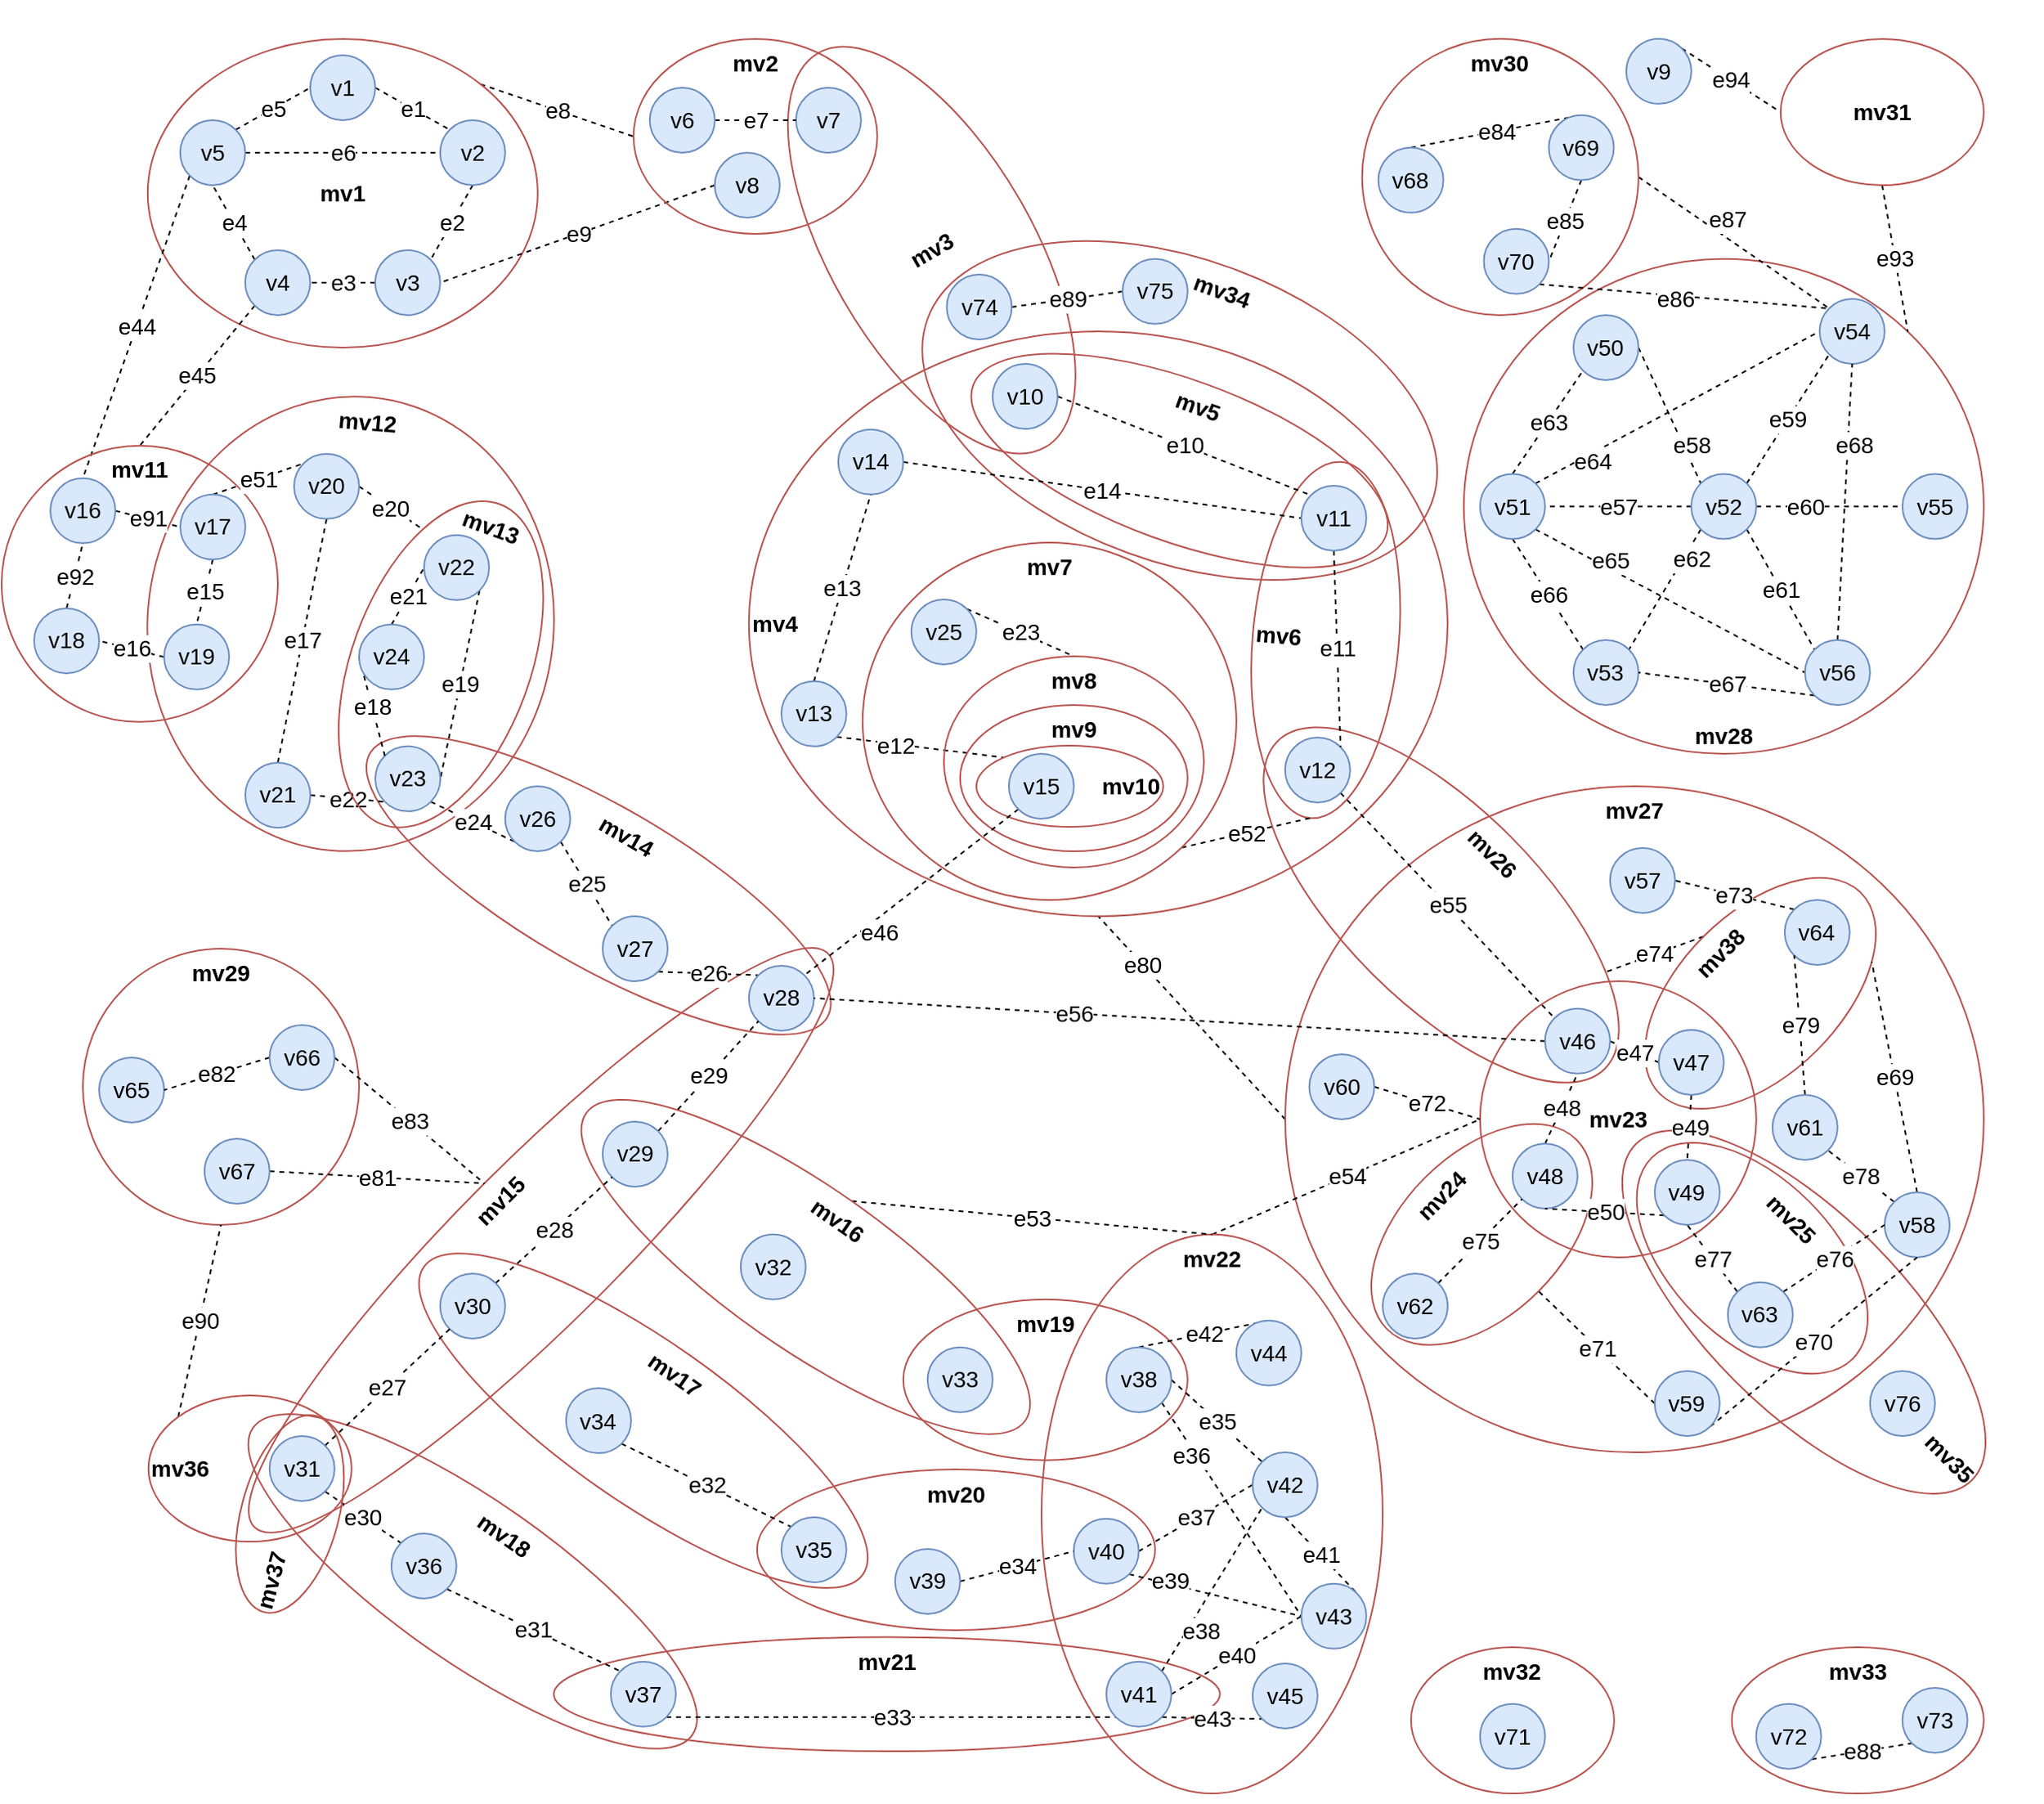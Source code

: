 <mxfile version="20.0.1" type="github" pages="2">
  <diagram id="Y1iHY-HP_prIgiycZKGw" name="Page-1">
    <mxGraphModel dx="782" dy="436" grid="1" gridSize="10" guides="1" tooltips="1" connect="1" arrows="1" fold="1" page="1" pageScale="1" pageWidth="1169" pageHeight="1654" math="0" shadow="0">
      <root>
        <mxCell id="0" />
        <mxCell id="1" parent="0" />
        <mxCell id="ym1f810XgqrlBZLkaim1-177" value="mv35" style="ellipse;whiteSpace=wrap;html=1;fillColor=none;strokeColor=#b85450;fontSize=14;fontStyle=1;verticalAlign=middle;rotation=45;align=right;" parent="1" vertex="1">
          <mxGeometry x="1432.98" y="923.68" width="292.5" height="120" as="geometry" />
        </mxCell>
        <mxCell id="ym1f810XgqrlBZLkaim1-178" value="mv34" style="ellipse;whiteSpace=wrap;html=1;fontSize=14;strokeColor=#b85450;strokeWidth=1;fillColor=none;fontStyle=1;rotation=20;verticalAlign=top;" parent="1" vertex="1">
          <mxGeometry x="1029.92" y="335.43" width="330.29" height="186.58" as="geometry" />
        </mxCell>
        <mxCell id="ym1f810XgqrlBZLkaim1-152" value="e80" style="edgeStyle=none;rounded=0;orthogonalLoop=1;jettySize=auto;html=1;exitX=0;exitY=0.5;exitDx=0;exitDy=0;entryX=0.5;entryY=1;entryDx=0;entryDy=0;dashed=1;fontSize=14;endArrow=none;endFill=0;" parent="1" source="ym1f810XgqrlBZLkaim1-102" target="8r9RnZvPV6uYn_3TmInb-37" edge="1">
          <mxGeometry x="0.522" relative="1" as="geometry">
            <mxPoint as="offset" />
          </mxGeometry>
        </mxCell>
        <mxCell id="ym1f810XgqrlBZLkaim1-102" value="mv27" style="ellipse;whiteSpace=wrap;html=1;fillColor=none;strokeColor=#b85450;fontSize=14;fontStyle=1;verticalAlign=top;rotation=0;" parent="1" vertex="1">
          <mxGeometry x="1260" y="660" width="429.92" height="410" as="geometry" />
        </mxCell>
        <mxCell id="ym1f810XgqrlBZLkaim1-145" value="e74" style="edgeStyle=none;rounded=0;orthogonalLoop=1;jettySize=auto;html=1;exitX=0.5;exitY=0;exitDx=0;exitDy=0;entryX=1;entryY=0;entryDx=0;entryDy=0;dashed=1;fontSize=14;endArrow=none;endFill=0;" parent="1" source="ym1f810XgqrlBZLkaim1-100" target="ym1f810XgqrlBZLkaim1-103" edge="1">
          <mxGeometry relative="1" as="geometry" />
        </mxCell>
        <mxCell id="ym1f810XgqrlBZLkaim1-100" value="mv38" style="ellipse;whiteSpace=wrap;html=1;fillColor=none;strokeColor=#b85450;fontSize=14;fontStyle=1;verticalAlign=top;rotation=-45;" parent="1" vertex="1">
          <mxGeometry x="1464.92" y="738.0" width="175" height="98.91" as="geometry" />
        </mxCell>
        <mxCell id="ym1f810XgqrlBZLkaim1-99" value="mv24" style="ellipse;whiteSpace=wrap;html=1;fillColor=none;strokeColor=#b85450;fontSize=14;fontStyle=1;verticalAlign=top;rotation=-45;" parent="1" vertex="1">
          <mxGeometry x="1298.52" y="886.44" width="164.92" height="98.91" as="geometry" />
        </mxCell>
        <mxCell id="ym1f810XgqrlBZLkaim1-101" value="mv25" style="ellipse;whiteSpace=wrap;html=1;fillColor=none;strokeColor=#b85450;fontSize=14;fontStyle=1;verticalAlign=top;rotation=45;" parent="1" vertex="1">
          <mxGeometry x="1459.92" y="901.09" width="175" height="98.91" as="geometry" />
        </mxCell>
        <mxCell id="ym1f810XgqrlBZLkaim1-103" value="mv26" style="ellipse;whiteSpace=wrap;html=1;fillColor=none;strokeColor=#b85450;fontSize=14;fontStyle=1;verticalAlign=top;rotation=45;" parent="1" vertex="1">
          <mxGeometry x="1213.49" y="673.09" width="285" height="120.02" as="geometry" />
        </mxCell>
        <mxCell id="ym1f810XgqrlBZLkaim1-98" value="e54" style="edgeStyle=none;rounded=0;orthogonalLoop=1;jettySize=auto;html=1;exitX=0.5;exitY=0;exitDx=0;exitDy=0;entryX=0;entryY=0.5;entryDx=0;entryDy=0;dashed=1;fontSize=14;endArrow=none;endFill=0;" parent="1" source="ym1f810XgqrlBZLkaim1-67" target="ym1f810XgqrlBZLkaim1-86" edge="1">
          <mxGeometry relative="1" as="geometry" />
        </mxCell>
        <mxCell id="ym1f810XgqrlBZLkaim1-67" value="mv22" style="ellipse;whiteSpace=wrap;html=1;fillColor=none;strokeColor=#b85450;fontSize=14;fontStyle=1;verticalAlign=top;rotation=0;" parent="1" vertex="1">
          <mxGeometry x="1110" y="935.91" width="210" height="344.09" as="geometry" />
        </mxCell>
        <mxCell id="ym1f810XgqrlBZLkaim1-59" value="mv20" style="ellipse;whiteSpace=wrap;html=1;fillColor=none;strokeColor=#b85450;fontSize=14;fontStyle=1;verticalAlign=top;rotation=0;" parent="1" vertex="1">
          <mxGeometry x="934.96" y="1080.55" width="244.96" height="98.91" as="geometry" />
        </mxCell>
        <mxCell id="ym1f810XgqrlBZLkaim1-60" value="mv21" style="ellipse;whiteSpace=wrap;html=1;fillColor=none;strokeColor=#b85450;fontSize=14;fontStyle=1;verticalAlign=top;rotation=0;" parent="1" vertex="1">
          <mxGeometry x="809.83" y="1183.78" width="410" height="70.27" as="geometry" />
        </mxCell>
        <mxCell id="ym1f810XgqrlBZLkaim1-58" value="mv19" style="ellipse;whiteSpace=wrap;html=1;fillColor=none;strokeColor=#b85450;fontSize=14;fontStyle=1;verticalAlign=top;rotation=0;" parent="1" vertex="1">
          <mxGeometry x="1024.92" y="975.91" width="175" height="98.91" as="geometry" />
        </mxCell>
        <mxCell id="ym1f810XgqrlBZLkaim1-35" value="mv15" style="ellipse;whiteSpace=wrap;html=1;fillColor=none;strokeColor=#b85450;fontSize=14;fontStyle=1;verticalAlign=top;rotation=-45;" parent="1" vertex="1">
          <mxGeometry x="552.4" y="890" width="499.28" height="98.91" as="geometry" />
        </mxCell>
        <mxCell id="ym1f810XgqrlBZLkaim1-45" value="mv18" style="ellipse;whiteSpace=wrap;html=1;fillColor=none;strokeColor=#b85450;fontSize=14;fontStyle=1;verticalAlign=top;rotation=35;" parent="1" vertex="1">
          <mxGeometry x="594.96" y="1100" width="329.92" height="98.91" as="geometry" />
        </mxCell>
        <mxCell id="ym1f810XgqrlBZLkaim1-44" value="mv17" style="ellipse;whiteSpace=wrap;html=1;fillColor=none;strokeColor=#b85450;fontSize=14;fontStyle=1;verticalAlign=top;rotation=35;" parent="1" vertex="1">
          <mxGeometry x="700" y="1001.09" width="329.92" height="98.91" as="geometry" />
        </mxCell>
        <mxCell id="ym1f810XgqrlBZLkaim1-97" value="e53" style="edgeStyle=none;rounded=0;orthogonalLoop=1;jettySize=auto;html=1;exitX=0.5;exitY=0;exitDx=0;exitDy=0;entryX=0.5;entryY=0;entryDx=0;entryDy=0;dashed=1;fontSize=14;endArrow=none;endFill=0;" parent="1" source="ym1f810XgqrlBZLkaim1-38" target="ym1f810XgqrlBZLkaim1-67" edge="1">
          <mxGeometry relative="1" as="geometry" />
        </mxCell>
        <mxCell id="ym1f810XgqrlBZLkaim1-38" value="mv16" style="ellipse;whiteSpace=wrap;html=1;fillColor=none;strokeColor=#b85450;fontSize=14;fontStyle=1;verticalAlign=top;rotation=35;" parent="1" vertex="1">
          <mxGeometry x="799.92" y="906.45" width="329.92" height="98.91" as="geometry" />
        </mxCell>
        <mxCell id="ym1f810XgqrlBZLkaim1-27" value="mv14" style="ellipse;whiteSpace=wrap;html=1;fillColor=none;strokeColor=#b85450;fontSize=14;fontStyle=1;verticalAlign=top;rotation=30;" parent="1" vertex="1">
          <mxGeometry x="674.91" y="671.55" width="325" height="98.91" as="geometry" />
        </mxCell>
        <mxCell id="8r9RnZvPV6uYn_3TmInb-37" value="mv4" style="ellipse;whiteSpace=wrap;html=1;fillColor=none;strokeColor=#b85450;fontSize=14;fontStyle=1;align=left;" parent="1" vertex="1">
          <mxGeometry x="929.92" y="380" width="430" height="360" as="geometry" />
        </mxCell>
        <mxCell id="8r9RnZvPV6uYn_3TmInb-52" value="mv5" style="ellipse;whiteSpace=wrap;html=1;fontSize=14;strokeColor=#b85450;strokeWidth=1;fillColor=none;fontStyle=1;rotation=20;verticalAlign=top;" parent="1" vertex="1">
          <mxGeometry x="1059.76" y="409.67" width="270.35" height="99.7" as="geometry" />
        </mxCell>
        <mxCell id="8r9RnZvPV6uYn_3TmInb-53" value="mv6" style="ellipse;whiteSpace=wrap;html=1;fontSize=14;strokeColor=#b85450;strokeWidth=1;fillColor=none;fontStyle=1;rotation=5;verticalAlign=middle;align=left;" parent="1" vertex="1">
          <mxGeometry x="1239.92" y="460" width="90" height="220" as="geometry" />
        </mxCell>
        <mxCell id="ym1f810XgqrlBZLkaim1-13" value="mv12" style="ellipse;whiteSpace=wrap;html=1;fillColor=none;strokeColor=#b85450;fontSize=14;fontStyle=1;rotation=5;verticalAlign=top;" parent="1" vertex="1">
          <mxGeometry x="559.8" y="420" width="250.03" height="280" as="geometry" />
        </mxCell>
        <mxCell id="ym1f810XgqrlBZLkaim1-96" value="e52" style="edgeStyle=none;rounded=0;orthogonalLoop=1;jettySize=auto;html=1;exitX=1;exitY=1;exitDx=0;exitDy=0;entryX=0.5;entryY=1;entryDx=0;entryDy=0;dashed=1;fontSize=14;endArrow=none;endFill=0;" parent="1" source="8r9RnZvPV6uYn_3TmInb-55" target="8r9RnZvPV6uYn_3TmInb-53" edge="1">
          <mxGeometry relative="1" as="geometry" />
        </mxCell>
        <mxCell id="8r9RnZvPV6uYn_3TmInb-55" value="mv7" style="ellipse;whiteSpace=wrap;html=1;fontSize=14;strokeColor=#b85450;strokeWidth=1;fillColor=none;fontStyle=1;rotation=0;verticalAlign=top;align=center;" parent="1" vertex="1">
          <mxGeometry x="999.92" y="510" width="230" height="220" as="geometry" />
        </mxCell>
        <mxCell id="8r9RnZvPV6uYn_3TmInb-51" value="mv3" style="ellipse;whiteSpace=wrap;html=1;fillColor=none;strokeColor=#b85450;fontSize=14;fontStyle=1;rotation=-30;" parent="1" vertex="1">
          <mxGeometry x="979.92" y="190" width="125" height="280" as="geometry" />
        </mxCell>
        <mxCell id="8r9RnZvPV6uYn_3TmInb-33" value="e8" style="edgeStyle=none;rounded=0;orthogonalLoop=1;jettySize=auto;html=1;exitX=1;exitY=0;exitDx=0;exitDy=0;entryX=0;entryY=0.5;entryDx=0;entryDy=0;dashed=1;fontSize=14;endArrow=none;endFill=0;" parent="1" source="8r9RnZvPV6uYn_3TmInb-1" target="8r9RnZvPV6uYn_3TmInb-22" edge="1">
          <mxGeometry relative="1" as="geometry" />
        </mxCell>
        <mxCell id="8r9RnZvPV6uYn_3TmInb-1" value="mv1" style="ellipse;whiteSpace=wrap;html=1;fillColor=none;strokeColor=#b85450;fontSize=14;fontStyle=1" parent="1" vertex="1">
          <mxGeometry x="559.92" y="200" width="240" height="190" as="geometry" />
        </mxCell>
        <mxCell id="8r9RnZvPV6uYn_3TmInb-15" value="e5" style="edgeStyle=none;rounded=0;orthogonalLoop=1;jettySize=auto;html=1;exitX=1;exitY=0;exitDx=0;exitDy=0;entryX=0;entryY=0.5;entryDx=0;entryDy=0;dashed=1;fontSize=14;endArrow=none;endFill=0;" parent="1" source="8r9RnZvPV6uYn_3TmInb-2" target="8r9RnZvPV6uYn_3TmInb-9" edge="1">
          <mxGeometry relative="1" as="geometry" />
        </mxCell>
        <mxCell id="8r9RnZvPV6uYn_3TmInb-20" value="e6" style="edgeStyle=none;rounded=0;orthogonalLoop=1;jettySize=auto;html=1;exitX=1;exitY=0.5;exitDx=0;exitDy=0;entryX=0;entryY=0.5;entryDx=0;entryDy=0;dashed=1;fontSize=14;endArrow=none;endFill=0;" parent="1" source="8r9RnZvPV6uYn_3TmInb-2" target="8r9RnZvPV6uYn_3TmInb-8" edge="1">
          <mxGeometry relative="1" as="geometry" />
        </mxCell>
        <mxCell id="ym1f810XgqrlBZLkaim1-84" value="e44" style="edgeStyle=none;rounded=0;orthogonalLoop=1;jettySize=auto;html=1;exitX=0;exitY=1;exitDx=0;exitDy=0;entryX=0.5;entryY=0;entryDx=0;entryDy=0;dashed=1;fontSize=14;endArrow=none;endFill=0;" parent="1" source="8r9RnZvPV6uYn_3TmInb-2" target="ym1f810XgqrlBZLkaim1-2" edge="1">
          <mxGeometry relative="1" as="geometry" />
        </mxCell>
        <mxCell id="8r9RnZvPV6uYn_3TmInb-2" value="v5" style="ellipse;whiteSpace=wrap;html=1;aspect=fixed;fillColor=#dae8fc;strokeColor=#6c8ebf;fontSize=14;" parent="1" vertex="1">
          <mxGeometry x="579.92" y="250" width="40" height="40" as="geometry" />
        </mxCell>
        <mxCell id="8r9RnZvPV6uYn_3TmInb-14" value="e4" style="edgeStyle=none;rounded=0;orthogonalLoop=1;jettySize=auto;html=1;exitX=0;exitY=0;exitDx=0;exitDy=0;entryX=0.5;entryY=1;entryDx=0;entryDy=0;dashed=1;fontSize=14;endArrow=none;endFill=0;" parent="1" source="8r9RnZvPV6uYn_3TmInb-6" target="8r9RnZvPV6uYn_3TmInb-2" edge="1">
          <mxGeometry relative="1" as="geometry" />
        </mxCell>
        <mxCell id="ym1f810XgqrlBZLkaim1-83" value="e45" style="edgeStyle=none;rounded=0;orthogonalLoop=1;jettySize=auto;html=1;exitX=0;exitY=1;exitDx=0;exitDy=0;entryX=0.5;entryY=0;entryDx=0;entryDy=0;dashed=1;fontSize=14;endArrow=none;endFill=0;" parent="1" source="8r9RnZvPV6uYn_3TmInb-6" target="ym1f810XgqrlBZLkaim1-1" edge="1">
          <mxGeometry relative="1" as="geometry" />
        </mxCell>
        <mxCell id="8r9RnZvPV6uYn_3TmInb-6" value="v4" style="ellipse;whiteSpace=wrap;html=1;aspect=fixed;fillColor=#dae8fc;strokeColor=#6c8ebf;fontSize=14;" parent="1" vertex="1">
          <mxGeometry x="619.92" y="330" width="40" height="40" as="geometry" />
        </mxCell>
        <mxCell id="8r9RnZvPV6uYn_3TmInb-13" value="e3" style="edgeStyle=none;rounded=0;orthogonalLoop=1;jettySize=auto;html=1;exitX=0;exitY=0.5;exitDx=0;exitDy=0;entryX=1;entryY=0.5;entryDx=0;entryDy=0;dashed=1;fontSize=14;endArrow=none;endFill=0;" parent="1" source="8r9RnZvPV6uYn_3TmInb-7" target="8r9RnZvPV6uYn_3TmInb-6" edge="1">
          <mxGeometry relative="1" as="geometry" />
        </mxCell>
        <mxCell id="8r9RnZvPV6uYn_3TmInb-7" value="v3" style="ellipse;whiteSpace=wrap;html=1;aspect=fixed;fillColor=#dae8fc;strokeColor=#6c8ebf;fontSize=14;" parent="1" vertex="1">
          <mxGeometry x="699.92" y="330" width="40" height="40" as="geometry" />
        </mxCell>
        <mxCell id="8r9RnZvPV6uYn_3TmInb-12" value="e2" style="edgeStyle=none;rounded=0;orthogonalLoop=1;jettySize=auto;html=1;exitX=0.5;exitY=1;exitDx=0;exitDy=0;entryX=1;entryY=0;entryDx=0;entryDy=0;dashed=1;fontSize=14;endArrow=none;endFill=0;" parent="1" source="8r9RnZvPV6uYn_3TmInb-8" target="8r9RnZvPV6uYn_3TmInb-7" edge="1">
          <mxGeometry relative="1" as="geometry" />
        </mxCell>
        <mxCell id="8r9RnZvPV6uYn_3TmInb-8" value="v2" style="ellipse;whiteSpace=wrap;html=1;aspect=fixed;fillColor=#dae8fc;strokeColor=#6c8ebf;fontSize=14;" parent="1" vertex="1">
          <mxGeometry x="739.92" y="250" width="40" height="40" as="geometry" />
        </mxCell>
        <mxCell id="8r9RnZvPV6uYn_3TmInb-10" value="e1" style="rounded=0;orthogonalLoop=1;jettySize=auto;html=1;exitX=1;exitY=0.5;exitDx=0;exitDy=0;entryX=0;entryY=0;entryDx=0;entryDy=0;dashed=1;endArrow=none;endFill=0;fontSize=14;" parent="1" source="8r9RnZvPV6uYn_3TmInb-9" target="8r9RnZvPV6uYn_3TmInb-8" edge="1">
          <mxGeometry relative="1" as="geometry" />
        </mxCell>
        <mxCell id="8r9RnZvPV6uYn_3TmInb-9" value="v1" style="ellipse;whiteSpace=wrap;html=1;aspect=fixed;fillColor=#dae8fc;strokeColor=#6c8ebf;fontSize=14;" parent="1" vertex="1">
          <mxGeometry x="659.92" y="210" width="40" height="40" as="geometry" />
        </mxCell>
        <mxCell id="8r9RnZvPV6uYn_3TmInb-34" value="e9" style="edgeStyle=none;rounded=0;orthogonalLoop=1;jettySize=auto;html=1;exitX=0;exitY=0.5;exitDx=0;exitDy=0;entryX=1;entryY=0.5;entryDx=0;entryDy=0;dashed=1;fontSize=14;endArrow=none;endFill=0;" parent="1" source="8r9RnZvPV6uYn_3TmInb-26" target="8r9RnZvPV6uYn_3TmInb-7" edge="1">
          <mxGeometry relative="1" as="geometry" />
        </mxCell>
        <mxCell id="8r9RnZvPV6uYn_3TmInb-22" value="mv2" style="ellipse;whiteSpace=wrap;html=1;fillColor=none;strokeColor=#b85450;fontSize=14;fontStyle=1;verticalAlign=top;" parent="1" vertex="1">
          <mxGeometry x="858.92" y="200" width="150" height="120" as="geometry" />
        </mxCell>
        <mxCell id="8r9RnZvPV6uYn_3TmInb-26" value="v8" style="ellipse;whiteSpace=wrap;html=1;aspect=fixed;fillColor=#dae8fc;strokeColor=#6c8ebf;fontSize=14;" parent="1" vertex="1">
          <mxGeometry x="908.92" y="270" width="40" height="40" as="geometry" />
        </mxCell>
        <mxCell id="8r9RnZvPV6uYn_3TmInb-29" value="v7" style="ellipse;whiteSpace=wrap;html=1;aspect=fixed;fillColor=#dae8fc;strokeColor=#6c8ebf;fontSize=14;" parent="1" vertex="1">
          <mxGeometry x="958.92" y="230" width="40" height="40" as="geometry" />
        </mxCell>
        <mxCell id="8r9RnZvPV6uYn_3TmInb-30" value="e7" style="rounded=0;orthogonalLoop=1;jettySize=auto;html=1;exitX=1;exitY=0.5;exitDx=0;exitDy=0;entryX=0;entryY=0.5;entryDx=0;entryDy=0;dashed=1;endArrow=none;endFill=0;fontSize=14;" parent="1" source="8r9RnZvPV6uYn_3TmInb-32" target="8r9RnZvPV6uYn_3TmInb-29" edge="1">
          <mxGeometry relative="1" as="geometry" />
        </mxCell>
        <mxCell id="8r9RnZvPV6uYn_3TmInb-32" value="v6" style="ellipse;whiteSpace=wrap;html=1;aspect=fixed;fillColor=#dae8fc;strokeColor=#6c8ebf;fontSize=14;" parent="1" vertex="1">
          <mxGeometry x="868.92" y="230" width="40" height="40" as="geometry" />
        </mxCell>
        <mxCell id="GvKQzYqBOR34CaY9DUm6-1" value="e94" style="rounded=0;orthogonalLoop=1;jettySize=auto;html=1;exitX=1;exitY=0;exitDx=0;exitDy=0;entryX=0;entryY=0.5;entryDx=0;entryDy=0;dashed=1;endArrow=none;endFill=0;fontSize=14;" parent="1" source="8r9RnZvPV6uYn_3TmInb-36" target="ym1f810XgqrlBZLkaim1-169" edge="1">
          <mxGeometry relative="1" as="geometry" />
        </mxCell>
        <mxCell id="8r9RnZvPV6uYn_3TmInb-36" value="v9" style="ellipse;whiteSpace=wrap;html=1;aspect=fixed;fillColor=#dae8fc;strokeColor=#6c8ebf;fontSize=14;" parent="1" vertex="1">
          <mxGeometry x="1469.92" y="199.92" width="40" height="40" as="geometry" />
        </mxCell>
        <mxCell id="8r9RnZvPV6uYn_3TmInb-39" value="e14" style="edgeStyle=none;rounded=0;orthogonalLoop=1;jettySize=auto;html=1;exitX=1;exitY=0.5;exitDx=0;exitDy=0;entryX=0;entryY=0.5;entryDx=0;entryDy=0;dashed=1;fontSize=14;endArrow=none;endFill=0;" parent="1" source="8r9RnZvPV6uYn_3TmInb-40" target="8r9RnZvPV6uYn_3TmInb-46" edge="1">
          <mxGeometry relative="1" as="geometry" />
        </mxCell>
        <mxCell id="8r9RnZvPV6uYn_3TmInb-40" value="v14" style="ellipse;whiteSpace=wrap;html=1;aspect=fixed;fillColor=#dae8fc;strokeColor=#6c8ebf;fontSize=14;" parent="1" vertex="1">
          <mxGeometry x="984.92" y="440.43" width="40" height="40" as="geometry" />
        </mxCell>
        <mxCell id="8r9RnZvPV6uYn_3TmInb-41" value="e13" style="edgeStyle=none;rounded=0;orthogonalLoop=1;jettySize=auto;html=1;exitX=0.5;exitY=0;exitDx=0;exitDy=0;entryX=0.5;entryY=1;entryDx=0;entryDy=0;dashed=1;fontSize=14;endArrow=none;endFill=0;" parent="1" source="8r9RnZvPV6uYn_3TmInb-42" target="8r9RnZvPV6uYn_3TmInb-40" edge="1">
          <mxGeometry relative="1" as="geometry" />
        </mxCell>
        <mxCell id="8r9RnZvPV6uYn_3TmInb-50" value="e12" style="edgeStyle=none;rounded=0;orthogonalLoop=1;jettySize=auto;html=1;exitX=1;exitY=1;exitDx=0;exitDy=0;entryX=0;entryY=0;entryDx=0;entryDy=0;dashed=1;fontSize=14;endArrow=none;endFill=0;" parent="1" source="8r9RnZvPV6uYn_3TmInb-42" target="8r9RnZvPV6uYn_3TmInb-58" edge="1">
          <mxGeometry x="-0.305" y="-1" relative="1" as="geometry">
            <mxPoint as="offset" />
          </mxGeometry>
        </mxCell>
        <mxCell id="8r9RnZvPV6uYn_3TmInb-42" value="v13" style="ellipse;whiteSpace=wrap;html=1;aspect=fixed;fillColor=#dae8fc;strokeColor=#6c8ebf;fontSize=14;" parent="1" vertex="1">
          <mxGeometry x="949.92" y="595.43" width="40" height="40" as="geometry" />
        </mxCell>
        <mxCell id="ym1f810XgqrlBZLkaim1-104" value="e55" style="edgeStyle=none;rounded=0;orthogonalLoop=1;jettySize=auto;html=1;exitX=1;exitY=1;exitDx=0;exitDy=0;entryX=0;entryY=0;entryDx=0;entryDy=0;dashed=1;fontSize=14;endArrow=none;endFill=0;" parent="1" source="8r9RnZvPV6uYn_3TmInb-44" target="ym1f810XgqrlBZLkaim1-88" edge="1">
          <mxGeometry relative="1" as="geometry" />
        </mxCell>
        <mxCell id="8r9RnZvPV6uYn_3TmInb-44" value="v12" style="ellipse;whiteSpace=wrap;html=1;aspect=fixed;fillColor=#dae8fc;strokeColor=#6c8ebf;fontSize=14;" parent="1" vertex="1">
          <mxGeometry x="1259.92" y="630" width="40" height="40" as="geometry" />
        </mxCell>
        <mxCell id="8r9RnZvPV6uYn_3TmInb-45" value="e11" style="edgeStyle=none;rounded=0;orthogonalLoop=1;jettySize=auto;html=1;exitX=0.5;exitY=1;exitDx=0;exitDy=0;entryX=1;entryY=0;entryDx=0;entryDy=0;dashed=1;fontSize=14;endArrow=none;endFill=0;" parent="1" source="8r9RnZvPV6uYn_3TmInb-46" target="8r9RnZvPV6uYn_3TmInb-44" edge="1">
          <mxGeometry relative="1" as="geometry" />
        </mxCell>
        <mxCell id="8r9RnZvPV6uYn_3TmInb-46" value="v11" style="ellipse;whiteSpace=wrap;html=1;aspect=fixed;fillColor=#dae8fc;strokeColor=#6c8ebf;fontSize=14;" parent="1" vertex="1">
          <mxGeometry x="1269.92" y="475" width="40" height="40" as="geometry" />
        </mxCell>
        <mxCell id="8r9RnZvPV6uYn_3TmInb-47" value="e10" style="rounded=0;orthogonalLoop=1;jettySize=auto;html=1;exitX=1;exitY=0.5;exitDx=0;exitDy=0;entryX=0;entryY=0;entryDx=0;entryDy=0;dashed=1;endArrow=none;endFill=0;fontSize=14;" parent="1" source="8r9RnZvPV6uYn_3TmInb-48" target="8r9RnZvPV6uYn_3TmInb-46" edge="1">
          <mxGeometry relative="1" as="geometry" />
        </mxCell>
        <mxCell id="8r9RnZvPV6uYn_3TmInb-48" value="v10" style="ellipse;whiteSpace=wrap;html=1;aspect=fixed;fillColor=#dae8fc;strokeColor=#6c8ebf;fontSize=14;" parent="1" vertex="1">
          <mxGeometry x="1079.92" y="400" width="40" height="40" as="geometry" />
        </mxCell>
        <mxCell id="8r9RnZvPV6uYn_3TmInb-56" value="mv8" style="ellipse;whiteSpace=wrap;html=1;fontSize=14;strokeColor=#b85450;strokeWidth=1;fillColor=none;fontStyle=1;rotation=0;verticalAlign=top;align=center;" parent="1" vertex="1">
          <mxGeometry x="1049.92" y="580" width="160" height="130.01" as="geometry" />
        </mxCell>
        <mxCell id="8r9RnZvPV6uYn_3TmInb-57" value="mv9" style="ellipse;whiteSpace=wrap;html=1;fontSize=14;strokeColor=#b85450;strokeWidth=1;fillColor=none;fontStyle=1;rotation=0;verticalAlign=top;align=center;" parent="1" vertex="1">
          <mxGeometry x="1059.92" y="610" width="140" height="90.01" as="geometry" />
        </mxCell>
        <mxCell id="8r9RnZvPV6uYn_3TmInb-58" value="mv10" style="ellipse;whiteSpace=wrap;html=1;fontSize=14;strokeColor=#b85450;strokeWidth=1;fillColor=none;fontStyle=1;rotation=0;verticalAlign=middle;align=right;" parent="1" vertex="1">
          <mxGeometry x="1069.92" y="635" width="115" height="50" as="geometry" />
        </mxCell>
        <mxCell id="ym1f810XgqrlBZLkaim1-85" value="e46" style="edgeStyle=none;rounded=0;orthogonalLoop=1;jettySize=auto;html=1;exitX=0;exitY=1;exitDx=0;exitDy=0;entryX=1;entryY=0;entryDx=0;entryDy=0;dashed=1;fontSize=14;endArrow=none;endFill=0;" parent="1" source="8r9RnZvPV6uYn_3TmInb-49" target="ym1f810XgqrlBZLkaim1-31" edge="1">
          <mxGeometry x="0.372" y="7" relative="1" as="geometry">
            <mxPoint as="offset" />
          </mxGeometry>
        </mxCell>
        <mxCell id="8r9RnZvPV6uYn_3TmInb-49" value="v15" style="ellipse;whiteSpace=wrap;html=1;aspect=fixed;fillColor=#dae8fc;strokeColor=#6c8ebf;fontSize=14;" parent="1" vertex="1">
          <mxGeometry x="1089.92" y="640" width="40" height="40" as="geometry" />
        </mxCell>
        <mxCell id="ym1f810XgqrlBZLkaim1-1" value="mv11" style="ellipse;whiteSpace=wrap;html=1;aspect=fixed;fillColor=none;strokeColor=#b85450;fontStyle=1;fontSize=14;verticalAlign=top;" parent="1" vertex="1">
          <mxGeometry x="470" y="450.43" width="170" height="170" as="geometry" />
        </mxCell>
        <mxCell id="ym1f810XgqrlBZLkaim1-7" value="e91" style="edgeStyle=none;rounded=0;orthogonalLoop=1;jettySize=auto;html=1;exitX=1;exitY=0.5;exitDx=0;exitDy=0;entryX=0;entryY=0.5;entryDx=0;entryDy=0;dashed=1;fontSize=14;endArrow=none;endFill=0;" parent="1" source="ym1f810XgqrlBZLkaim1-2" target="ym1f810XgqrlBZLkaim1-3" edge="1">
          <mxGeometry relative="1" as="geometry" />
        </mxCell>
        <mxCell id="ym1f810XgqrlBZLkaim1-2" value="v16" style="ellipse;whiteSpace=wrap;html=1;aspect=fixed;fillColor=#dae8fc;strokeColor=#6c8ebf;fontSize=14;" parent="1" vertex="1">
          <mxGeometry x="500" y="470.43" width="40" height="40" as="geometry" />
        </mxCell>
        <mxCell id="ym1f810XgqrlBZLkaim1-9" value="e15" style="edgeStyle=none;rounded=0;orthogonalLoop=1;jettySize=auto;html=1;exitX=0.5;exitY=1;exitDx=0;exitDy=0;entryX=0.5;entryY=0;entryDx=0;entryDy=0;dashed=1;fontSize=14;endArrow=none;endFill=0;" parent="1" source="ym1f810XgqrlBZLkaim1-3" target="ym1f810XgqrlBZLkaim1-5" edge="1">
          <mxGeometry relative="1" as="geometry" />
        </mxCell>
        <mxCell id="ym1f810XgqrlBZLkaim1-95" value="e51" style="edgeStyle=none;rounded=0;orthogonalLoop=1;jettySize=auto;html=1;exitX=0.5;exitY=0;exitDx=0;exitDy=0;entryX=0;entryY=0;entryDx=0;entryDy=0;dashed=1;fontSize=14;endArrow=none;endFill=0;" parent="1" source="ym1f810XgqrlBZLkaim1-3" target="ym1f810XgqrlBZLkaim1-15" edge="1">
          <mxGeometry relative="1" as="geometry" />
        </mxCell>
        <mxCell id="ym1f810XgqrlBZLkaim1-3" value="v17" style="ellipse;whiteSpace=wrap;html=1;aspect=fixed;fillColor=#dae8fc;strokeColor=#6c8ebf;fontSize=14;" parent="1" vertex="1">
          <mxGeometry x="580" y="480.43" width="40" height="40" as="geometry" />
        </mxCell>
        <mxCell id="ym1f810XgqrlBZLkaim1-6" value="e92" style="rounded=0;orthogonalLoop=1;jettySize=auto;html=1;exitX=0.5;exitY=0;exitDx=0;exitDy=0;entryX=0.5;entryY=1;entryDx=0;entryDy=0;fontSize=14;endArrow=none;endFill=0;dashed=1;" parent="1" source="ym1f810XgqrlBZLkaim1-4" target="ym1f810XgqrlBZLkaim1-2" edge="1">
          <mxGeometry relative="1" as="geometry" />
        </mxCell>
        <mxCell id="ym1f810XgqrlBZLkaim1-4" value="v18" style="ellipse;whiteSpace=wrap;html=1;aspect=fixed;fillColor=#dae8fc;strokeColor=#6c8ebf;fontSize=14;" parent="1" vertex="1">
          <mxGeometry x="490" y="550.44" width="40" height="40" as="geometry" />
        </mxCell>
        <mxCell id="ym1f810XgqrlBZLkaim1-10" value="e16" style="edgeStyle=none;rounded=0;orthogonalLoop=1;jettySize=auto;html=1;exitX=0;exitY=0.5;exitDx=0;exitDy=0;entryX=1;entryY=0.5;entryDx=0;entryDy=0;dashed=1;fontSize=14;endArrow=none;endFill=0;" parent="1" source="ym1f810XgqrlBZLkaim1-5" target="ym1f810XgqrlBZLkaim1-4" edge="1">
          <mxGeometry relative="1" as="geometry" />
        </mxCell>
        <mxCell id="ym1f810XgqrlBZLkaim1-5" value="v19" style="ellipse;whiteSpace=wrap;html=1;aspect=fixed;fillColor=#dae8fc;strokeColor=#6c8ebf;fontSize=14;" parent="1" vertex="1">
          <mxGeometry x="570" y="560.43" width="40" height="40" as="geometry" />
        </mxCell>
        <mxCell id="ym1f810XgqrlBZLkaim1-14" value="e17" style="edgeStyle=none;rounded=0;orthogonalLoop=1;jettySize=auto;html=1;exitX=0.5;exitY=1;exitDx=0;exitDy=0;entryX=0.5;entryY=0;entryDx=0;entryDy=0;dashed=1;fontSize=14;endArrow=none;endFill=0;" parent="1" source="ym1f810XgqrlBZLkaim1-15" target="ym1f810XgqrlBZLkaim1-16" edge="1">
          <mxGeometry relative="1" as="geometry" />
        </mxCell>
        <mxCell id="ym1f810XgqrlBZLkaim1-23" value="e20" style="edgeStyle=none;rounded=0;orthogonalLoop=1;jettySize=auto;html=1;exitX=1;exitY=0.5;exitDx=0;exitDy=0;entryX=0;entryY=0;entryDx=0;entryDy=0;dashed=1;fontSize=14;endArrow=none;endFill=0;" parent="1" source="ym1f810XgqrlBZLkaim1-15" target="ym1f810XgqrlBZLkaim1-17" edge="1">
          <mxGeometry relative="1" as="geometry" />
        </mxCell>
        <mxCell id="ym1f810XgqrlBZLkaim1-15" value="v20" style="ellipse;whiteSpace=wrap;html=1;aspect=fixed;fillColor=#dae8fc;strokeColor=#6c8ebf;fontSize=14;" parent="1" vertex="1">
          <mxGeometry x="650" y="455.43" width="40" height="40" as="geometry" />
        </mxCell>
        <mxCell id="ym1f810XgqrlBZLkaim1-26" value="e22" style="edgeStyle=none;rounded=0;orthogonalLoop=1;jettySize=auto;html=1;exitX=1;exitY=0.5;exitDx=0;exitDy=0;entryX=0;entryY=1;entryDx=0;entryDy=0;dashed=1;fontSize=14;endArrow=none;endFill=0;" parent="1" source="ym1f810XgqrlBZLkaim1-16" target="ym1f810XgqrlBZLkaim1-19" edge="1">
          <mxGeometry relative="1" as="geometry" />
        </mxCell>
        <mxCell id="ym1f810XgqrlBZLkaim1-16" value="v21" style="ellipse;whiteSpace=wrap;html=1;aspect=fixed;fillColor=#dae8fc;strokeColor=#6c8ebf;fontSize=14;" parent="1" vertex="1">
          <mxGeometry x="620" y="645.44" width="40" height="40" as="geometry" />
        </mxCell>
        <mxCell id="ym1f810XgqrlBZLkaim1-17" value="mv13" style="ellipse;whiteSpace=wrap;html=1;fillColor=none;strokeColor=#b85450;fontSize=14;fontStyle=1;rotation=20;verticalAlign=top;" parent="1" vertex="1">
          <mxGeometry x="685.38" y="479.91" width="110" height="210.01" as="geometry" />
        </mxCell>
        <mxCell id="ym1f810XgqrlBZLkaim1-22" value="e19" style="edgeStyle=none;rounded=0;orthogonalLoop=1;jettySize=auto;html=1;exitX=1;exitY=1;exitDx=0;exitDy=0;entryX=1;entryY=0.5;entryDx=0;entryDy=0;dashed=1;fontSize=14;endArrow=none;endFill=0;" parent="1" source="ym1f810XgqrlBZLkaim1-18" target="ym1f810XgqrlBZLkaim1-19" edge="1">
          <mxGeometry relative="1" as="geometry" />
        </mxCell>
        <mxCell id="ym1f810XgqrlBZLkaim1-18" value="v22" style="ellipse;whiteSpace=wrap;html=1;aspect=fixed;fillColor=#dae8fc;strokeColor=#6c8ebf;fontSize=14;" parent="1" vertex="1">
          <mxGeometry x="730" y="505.43" width="40" height="40" as="geometry" />
        </mxCell>
        <mxCell id="ym1f810XgqrlBZLkaim1-32" value="e24" style="edgeStyle=none;rounded=0;orthogonalLoop=1;jettySize=auto;html=1;exitX=1;exitY=1;exitDx=0;exitDy=0;entryX=0;entryY=1;entryDx=0;entryDy=0;dashed=1;fontSize=14;endArrow=none;endFill=0;" parent="1" source="ym1f810XgqrlBZLkaim1-19" target="ym1f810XgqrlBZLkaim1-29" edge="1">
          <mxGeometry relative="1" as="geometry" />
        </mxCell>
        <mxCell id="ym1f810XgqrlBZLkaim1-19" value="v23" style="ellipse;whiteSpace=wrap;html=1;aspect=fixed;fillColor=#dae8fc;strokeColor=#6c8ebf;fontSize=14;" parent="1" vertex="1">
          <mxGeometry x="700" y="635.43" width="40" height="40" as="geometry" />
        </mxCell>
        <mxCell id="ym1f810XgqrlBZLkaim1-21" value="e18" style="edgeStyle=none;rounded=0;orthogonalLoop=1;jettySize=auto;html=1;exitX=0;exitY=0.5;exitDx=0;exitDy=0;entryX=0;entryY=0;entryDx=0;entryDy=0;dashed=1;fontSize=14;endArrow=none;endFill=0;" parent="1" source="ym1f810XgqrlBZLkaim1-20" target="ym1f810XgqrlBZLkaim1-19" edge="1">
          <mxGeometry relative="1" as="geometry" />
        </mxCell>
        <mxCell id="ym1f810XgqrlBZLkaim1-25" value="e21" style="edgeStyle=none;rounded=0;orthogonalLoop=1;jettySize=auto;html=1;exitX=0.5;exitY=0;exitDx=0;exitDy=0;entryX=0;entryY=0.5;entryDx=0;entryDy=0;dashed=1;fontSize=14;endArrow=none;endFill=0;" parent="1" source="ym1f810XgqrlBZLkaim1-20" target="ym1f810XgqrlBZLkaim1-18" edge="1">
          <mxGeometry relative="1" as="geometry" />
        </mxCell>
        <mxCell id="ym1f810XgqrlBZLkaim1-20" value="v24" style="ellipse;whiteSpace=wrap;html=1;aspect=fixed;fillColor=#dae8fc;strokeColor=#6c8ebf;fontSize=14;" parent="1" vertex="1">
          <mxGeometry x="690" y="560.43" width="40" height="40" as="geometry" />
        </mxCell>
        <mxCell id="ym1f810XgqrlBZLkaim1-28" value="e23" style="edgeStyle=none;rounded=0;orthogonalLoop=1;jettySize=auto;html=1;exitX=1;exitY=0;exitDx=0;exitDy=0;entryX=0.5;entryY=0;entryDx=0;entryDy=0;dashed=1;fontSize=14;endArrow=none;endFill=0;" parent="1" source="ym1f810XgqrlBZLkaim1-24" target="8r9RnZvPV6uYn_3TmInb-56" edge="1">
          <mxGeometry relative="1" as="geometry" />
        </mxCell>
        <mxCell id="ym1f810XgqrlBZLkaim1-24" value="v25" style="ellipse;whiteSpace=wrap;html=1;aspect=fixed;fillColor=#dae8fc;strokeColor=#6c8ebf;fontSize=14;" parent="1" vertex="1">
          <mxGeometry x="1029.92" y="545" width="40" height="40" as="geometry" />
        </mxCell>
        <mxCell id="ym1f810XgqrlBZLkaim1-33" value="e25" style="edgeStyle=none;rounded=0;orthogonalLoop=1;jettySize=auto;html=1;exitX=1;exitY=1;exitDx=0;exitDy=0;entryX=0;entryY=0;entryDx=0;entryDy=0;dashed=1;fontSize=14;endArrow=none;endFill=0;" parent="1" source="ym1f810XgqrlBZLkaim1-29" target="ym1f810XgqrlBZLkaim1-30" edge="1">
          <mxGeometry relative="1" as="geometry" />
        </mxCell>
        <mxCell id="ym1f810XgqrlBZLkaim1-29" value="v26" style="ellipse;whiteSpace=wrap;html=1;aspect=fixed;fillColor=#dae8fc;strokeColor=#6c8ebf;fontSize=14;" parent="1" vertex="1">
          <mxGeometry x="779.92" y="660.01" width="40" height="40" as="geometry" />
        </mxCell>
        <mxCell id="ym1f810XgqrlBZLkaim1-34" value="e26" style="edgeStyle=none;rounded=0;orthogonalLoop=1;jettySize=auto;html=1;exitX=1;exitY=1;exitDx=0;exitDy=0;entryX=0;entryY=0;entryDx=0;entryDy=0;dashed=1;fontSize=14;endArrow=none;endFill=0;" parent="1" source="ym1f810XgqrlBZLkaim1-30" target="ym1f810XgqrlBZLkaim1-31" edge="1">
          <mxGeometry relative="1" as="geometry" />
        </mxCell>
        <mxCell id="ym1f810XgqrlBZLkaim1-30" value="v27" style="ellipse;whiteSpace=wrap;html=1;aspect=fixed;fillColor=#dae8fc;strokeColor=#6c8ebf;fontSize=14;" parent="1" vertex="1">
          <mxGeometry x="839.92" y="740" width="40" height="40" as="geometry" />
        </mxCell>
        <mxCell id="ym1f810XgqrlBZLkaim1-31" value="v28" style="ellipse;whiteSpace=wrap;html=1;aspect=fixed;fillColor=#dae8fc;strokeColor=#6c8ebf;fontSize=14;" parent="1" vertex="1">
          <mxGeometry x="929.92" y="770.46" width="40" height="40" as="geometry" />
        </mxCell>
        <mxCell id="ym1f810XgqrlBZLkaim1-43" value="e29" style="edgeStyle=none;rounded=0;orthogonalLoop=1;jettySize=auto;html=1;exitX=1;exitY=0;exitDx=0;exitDy=0;entryX=0;entryY=1;entryDx=0;entryDy=0;dashed=1;fontSize=14;endArrow=none;endFill=0;" parent="1" source="ym1f810XgqrlBZLkaim1-36" target="ym1f810XgqrlBZLkaim1-31" edge="1">
          <mxGeometry relative="1" as="geometry" />
        </mxCell>
        <mxCell id="ym1f810XgqrlBZLkaim1-36" value="v29" style="ellipse;whiteSpace=wrap;html=1;aspect=fixed;fillColor=#dae8fc;strokeColor=#6c8ebf;fontSize=14;" parent="1" vertex="1">
          <mxGeometry x="839.92" y="866.45" width="40" height="40" as="geometry" />
        </mxCell>
        <mxCell id="ym1f810XgqrlBZLkaim1-41" value="e28" style="edgeStyle=none;rounded=0;orthogonalLoop=1;jettySize=auto;html=1;exitX=1;exitY=0;exitDx=0;exitDy=0;entryX=0;entryY=1;entryDx=0;entryDy=0;dashed=1;fontSize=14;endArrow=none;endFill=0;" parent="1" source="ym1f810XgqrlBZLkaim1-37" target="ym1f810XgqrlBZLkaim1-36" edge="1">
          <mxGeometry relative="1" as="geometry" />
        </mxCell>
        <mxCell id="ym1f810XgqrlBZLkaim1-37" value="v30" style="ellipse;whiteSpace=wrap;html=1;aspect=fixed;fillColor=#dae8fc;strokeColor=#6c8ebf;fontSize=14;" parent="1" vertex="1">
          <mxGeometry x="739.92" y="960" width="40" height="40" as="geometry" />
        </mxCell>
        <mxCell id="ym1f810XgqrlBZLkaim1-40" value="e27" style="edgeStyle=none;rounded=0;orthogonalLoop=1;jettySize=auto;html=1;exitX=1;exitY=0;exitDx=0;exitDy=0;entryX=0;entryY=1;entryDx=0;entryDy=0;dashed=1;fontSize=14;endArrow=none;endFill=0;" parent="1" source="ym1f810XgqrlBZLkaim1-39" target="ym1f810XgqrlBZLkaim1-37" edge="1">
          <mxGeometry relative="1" as="geometry" />
        </mxCell>
        <mxCell id="ym1f810XgqrlBZLkaim1-53" value="e30" style="edgeStyle=none;rounded=0;orthogonalLoop=1;jettySize=auto;html=1;exitX=1;exitY=1;exitDx=0;exitDy=0;entryX=0;entryY=0;entryDx=0;entryDy=0;dashed=1;fontSize=14;endArrow=none;endFill=0;" parent="1" source="ym1f810XgqrlBZLkaim1-39" target="ym1f810XgqrlBZLkaim1-50" edge="1">
          <mxGeometry relative="1" as="geometry" />
        </mxCell>
        <mxCell id="ym1f810XgqrlBZLkaim1-39" value="v31" style="ellipse;whiteSpace=wrap;html=1;aspect=fixed;fillColor=#dae8fc;strokeColor=#6c8ebf;fontSize=14;" parent="1" vertex="1">
          <mxGeometry x="634.91" y="1060" width="40" height="40" as="geometry" />
        </mxCell>
        <mxCell id="ym1f810XgqrlBZLkaim1-46" value="v32" style="ellipse;whiteSpace=wrap;html=1;aspect=fixed;fillColor=#dae8fc;strokeColor=#6c8ebf;fontSize=14;" parent="1" vertex="1">
          <mxGeometry x="924.88" y="935.91" width="40" height="40" as="geometry" />
        </mxCell>
        <mxCell id="ym1f810XgqrlBZLkaim1-47" value="v33" style="ellipse;whiteSpace=wrap;html=1;aspect=fixed;fillColor=#dae8fc;strokeColor=#6c8ebf;fontSize=14;" parent="1" vertex="1">
          <mxGeometry x="1039.92" y="1005.36" width="40" height="40" as="geometry" />
        </mxCell>
        <mxCell id="ym1f810XgqrlBZLkaim1-56" value="e32" style="edgeStyle=none;rounded=0;orthogonalLoop=1;jettySize=auto;html=1;exitX=1;exitY=1;exitDx=0;exitDy=0;entryX=0;entryY=0;entryDx=0;entryDy=0;dashed=1;fontSize=14;endArrow=none;endFill=0;" parent="1" source="ym1f810XgqrlBZLkaim1-48" target="ym1f810XgqrlBZLkaim1-49" edge="1">
          <mxGeometry relative="1" as="geometry" />
        </mxCell>
        <mxCell id="ym1f810XgqrlBZLkaim1-48" value="v34" style="ellipse;whiteSpace=wrap;html=1;aspect=fixed;fillColor=#dae8fc;strokeColor=#6c8ebf;fontSize=14;" parent="1" vertex="1">
          <mxGeometry x="817.41" y="1030.55" width="40" height="40" as="geometry" />
        </mxCell>
        <mxCell id="ym1f810XgqrlBZLkaim1-49" value="v35" style="ellipse;whiteSpace=wrap;html=1;aspect=fixed;fillColor=#dae8fc;strokeColor=#6c8ebf;fontSize=14;" parent="1" vertex="1">
          <mxGeometry x="949.92" y="1110.0" width="40" height="40" as="geometry" />
        </mxCell>
        <mxCell id="ym1f810XgqrlBZLkaim1-57" value="e31" style="edgeStyle=none;rounded=0;orthogonalLoop=1;jettySize=auto;html=1;exitX=1;exitY=1;exitDx=0;exitDy=0;entryX=0;entryY=0;entryDx=0;entryDy=0;dashed=1;fontSize=14;endArrow=none;endFill=0;" parent="1" source="ym1f810XgqrlBZLkaim1-50" target="ym1f810XgqrlBZLkaim1-51" edge="1">
          <mxGeometry relative="1" as="geometry" />
        </mxCell>
        <mxCell id="ym1f810XgqrlBZLkaim1-50" value="v36" style="ellipse;whiteSpace=wrap;html=1;aspect=fixed;fillColor=#dae8fc;strokeColor=#6c8ebf;fontSize=14;" parent="1" vertex="1">
          <mxGeometry x="709.92" y="1120" width="40" height="40" as="geometry" />
        </mxCell>
        <mxCell id="ym1f810XgqrlBZLkaim1-63" value="e33" style="edgeStyle=none;rounded=0;orthogonalLoop=1;jettySize=auto;html=1;exitX=1;exitY=1;exitDx=0;exitDy=0;entryX=0;entryY=1;entryDx=0;entryDy=0;dashed=1;fontSize=14;endArrow=none;endFill=0;" parent="1" source="ym1f810XgqrlBZLkaim1-51" target="ym1f810XgqrlBZLkaim1-61" edge="1">
          <mxGeometry relative="1" as="geometry" />
        </mxCell>
        <mxCell id="ym1f810XgqrlBZLkaim1-51" value="v37" style="ellipse;whiteSpace=wrap;html=1;aspect=fixed;fillColor=#dae8fc;strokeColor=#6c8ebf;fontSize=14;" parent="1" vertex="1">
          <mxGeometry x="844.96" y="1198.91" width="40" height="40" as="geometry" />
        </mxCell>
        <mxCell id="ym1f810XgqrlBZLkaim1-73" value="e40" style="edgeStyle=none;rounded=0;orthogonalLoop=1;jettySize=auto;html=1;exitX=1;exitY=0.5;exitDx=0;exitDy=0;entryX=0;entryY=0.5;entryDx=0;entryDy=0;dashed=1;fontSize=14;endArrow=none;endFill=0;" parent="1" source="ym1f810XgqrlBZLkaim1-61" target="ym1f810XgqrlBZLkaim1-69" edge="1">
          <mxGeometry relative="1" as="geometry" />
        </mxCell>
        <mxCell id="ym1f810XgqrlBZLkaim1-74" value="e38" style="edgeStyle=none;rounded=0;orthogonalLoop=1;jettySize=auto;html=1;exitX=1;exitY=0;exitDx=0;exitDy=0;entryX=0;entryY=1;entryDx=0;entryDy=0;dashed=1;fontSize=14;endArrow=none;endFill=0;" parent="1" source="ym1f810XgqrlBZLkaim1-61" target="ym1f810XgqrlBZLkaim1-68" edge="1">
          <mxGeometry x="-0.43" y="-7" relative="1" as="geometry">
            <mxPoint as="offset" />
          </mxGeometry>
        </mxCell>
        <mxCell id="ym1f810XgqrlBZLkaim1-81" value="e43" style="edgeStyle=none;rounded=0;orthogonalLoop=1;jettySize=auto;html=1;exitX=1;exitY=1;exitDx=0;exitDy=0;entryX=0;entryY=1;entryDx=0;entryDy=0;dashed=1;fontSize=14;endArrow=none;endFill=0;" parent="1" source="ym1f810XgqrlBZLkaim1-61" target="ym1f810XgqrlBZLkaim1-80" edge="1">
          <mxGeometry relative="1" as="geometry" />
        </mxCell>
        <mxCell id="ym1f810XgqrlBZLkaim1-61" value="v41" style="ellipse;whiteSpace=wrap;html=1;aspect=fixed;fillColor=#dae8fc;strokeColor=#6c8ebf;fontSize=14;" parent="1" vertex="1">
          <mxGeometry x="1149.92" y="1198.91" width="40" height="40" as="geometry" />
        </mxCell>
        <mxCell id="ym1f810XgqrlBZLkaim1-72" value="e37" style="edgeStyle=none;rounded=0;orthogonalLoop=1;jettySize=auto;html=1;exitX=1;exitY=0.5;exitDx=0;exitDy=0;entryX=0;entryY=0.5;entryDx=0;entryDy=0;dashed=1;fontSize=14;endArrow=none;endFill=0;" parent="1" source="ym1f810XgqrlBZLkaim1-62" target="ym1f810XgqrlBZLkaim1-68" edge="1">
          <mxGeometry relative="1" as="geometry" />
        </mxCell>
        <mxCell id="ym1f810XgqrlBZLkaim1-76" value="e39" style="edgeStyle=none;rounded=0;orthogonalLoop=1;jettySize=auto;html=1;exitX=1;exitY=1;exitDx=0;exitDy=0;entryX=0;entryY=0.5;entryDx=0;entryDy=0;dashed=1;fontSize=14;endArrow=none;endFill=0;" parent="1" source="ym1f810XgqrlBZLkaim1-62" target="ym1f810XgqrlBZLkaim1-69" edge="1">
          <mxGeometry x="-0.515" y="1" relative="1" as="geometry">
            <mxPoint x="-1" y="-1" as="offset" />
          </mxGeometry>
        </mxCell>
        <mxCell id="ym1f810XgqrlBZLkaim1-62" value="v40" style="ellipse;whiteSpace=wrap;html=1;aspect=fixed;fillColor=#dae8fc;strokeColor=#6c8ebf;fontSize=14;" parent="1" vertex="1">
          <mxGeometry x="1129.84" y="1110.91" width="40" height="40" as="geometry" />
        </mxCell>
        <mxCell id="ym1f810XgqrlBZLkaim1-71" value="e35" style="edgeStyle=none;rounded=0;orthogonalLoop=1;jettySize=auto;html=1;exitX=1;exitY=0.5;exitDx=0;exitDy=0;entryX=0;entryY=0;entryDx=0;entryDy=0;dashed=1;fontSize=14;endArrow=none;endFill=0;" parent="1" source="ym1f810XgqrlBZLkaim1-64" target="ym1f810XgqrlBZLkaim1-68" edge="1">
          <mxGeometry relative="1" as="geometry" />
        </mxCell>
        <mxCell id="ym1f810XgqrlBZLkaim1-75" value="e36" style="edgeStyle=none;rounded=0;orthogonalLoop=1;jettySize=auto;html=1;exitX=1;exitY=1;exitDx=0;exitDy=0;entryX=0;entryY=0.5;entryDx=0;entryDy=0;dashed=1;fontSize=14;endArrow=none;endFill=0;" parent="1" source="ym1f810XgqrlBZLkaim1-64" target="ym1f810XgqrlBZLkaim1-69" edge="1">
          <mxGeometry x="-0.534" y="-2" relative="1" as="geometry">
            <mxPoint y="1" as="offset" />
          </mxGeometry>
        </mxCell>
        <mxCell id="ym1f810XgqrlBZLkaim1-79" value="e42" style="edgeStyle=none;rounded=0;orthogonalLoop=1;jettySize=auto;html=1;exitX=0.5;exitY=0;exitDx=0;exitDy=0;entryX=0.5;entryY=0;entryDx=0;entryDy=0;dashed=1;fontSize=14;endArrow=none;endFill=0;" parent="1" source="ym1f810XgqrlBZLkaim1-64" target="ym1f810XgqrlBZLkaim1-77" edge="1">
          <mxGeometry relative="1" as="geometry" />
        </mxCell>
        <mxCell id="ym1f810XgqrlBZLkaim1-64" value="v38" style="ellipse;whiteSpace=wrap;html=1;aspect=fixed;fillColor=#dae8fc;strokeColor=#6c8ebf;fontSize=14;" parent="1" vertex="1">
          <mxGeometry x="1149.92" y="1005.36" width="40" height="40" as="geometry" />
        </mxCell>
        <mxCell id="ym1f810XgqrlBZLkaim1-66" value="e34" style="edgeStyle=none;rounded=0;orthogonalLoop=1;jettySize=auto;html=1;exitX=1;exitY=0.5;exitDx=0;exitDy=0;entryX=0;entryY=0.5;entryDx=0;entryDy=0;dashed=1;fontSize=14;endArrow=none;endFill=0;" parent="1" source="ym1f810XgqrlBZLkaim1-65" target="ym1f810XgqrlBZLkaim1-62" edge="1">
          <mxGeometry relative="1" as="geometry" />
        </mxCell>
        <mxCell id="ym1f810XgqrlBZLkaim1-65" value="v39" style="ellipse;whiteSpace=wrap;html=1;aspect=fixed;fillColor=#dae8fc;strokeColor=#6c8ebf;fontSize=14;" parent="1" vertex="1">
          <mxGeometry x="1019.92" y="1129.45" width="40" height="40" as="geometry" />
        </mxCell>
        <mxCell id="ym1f810XgqrlBZLkaim1-78" value="e41" style="edgeStyle=none;rounded=0;orthogonalLoop=1;jettySize=auto;html=1;exitX=0.5;exitY=1;exitDx=0;exitDy=0;entryX=1;entryY=0;entryDx=0;entryDy=0;dashed=1;fontSize=14;endArrow=none;endFill=0;" parent="1" source="ym1f810XgqrlBZLkaim1-68" target="ym1f810XgqrlBZLkaim1-69" edge="1">
          <mxGeometry relative="1" as="geometry" />
        </mxCell>
        <mxCell id="ym1f810XgqrlBZLkaim1-68" value="v42" style="ellipse;whiteSpace=wrap;html=1;aspect=fixed;fillColor=#dae8fc;strokeColor=#6c8ebf;fontSize=14;" parent="1" vertex="1">
          <mxGeometry x="1239.92" y="1070.0" width="40" height="40" as="geometry" />
        </mxCell>
        <mxCell id="ym1f810XgqrlBZLkaim1-69" value="v43" style="ellipse;whiteSpace=wrap;html=1;aspect=fixed;fillColor=#dae8fc;strokeColor=#6c8ebf;fontSize=14;" parent="1" vertex="1">
          <mxGeometry x="1269.92" y="1150.91" width="40" height="40" as="geometry" />
        </mxCell>
        <mxCell id="ym1f810XgqrlBZLkaim1-77" value="v44" style="ellipse;whiteSpace=wrap;html=1;aspect=fixed;fillColor=#dae8fc;strokeColor=#6c8ebf;fontSize=14;" parent="1" vertex="1">
          <mxGeometry x="1229.92" y="988.91" width="40" height="40" as="geometry" />
        </mxCell>
        <mxCell id="ym1f810XgqrlBZLkaim1-80" value="v45" style="ellipse;whiteSpace=wrap;html=1;aspect=fixed;fillColor=#dae8fc;strokeColor=#6c8ebf;fontSize=14;" parent="1" vertex="1">
          <mxGeometry x="1239.92" y="1200" width="40" height="40" as="geometry" />
        </mxCell>
        <mxCell id="ym1f810XgqrlBZLkaim1-86" value="mv23" style="ellipse;whiteSpace=wrap;html=1;aspect=fixed;fillColor=none;strokeColor=#b85450;fontStyle=1;fontSize=14;verticalAlign=middle;" parent="1" vertex="1">
          <mxGeometry x="1379.92" y="780" width="170" height="170" as="geometry" />
        </mxCell>
        <mxCell id="ym1f810XgqrlBZLkaim1-87" value="e47" style="edgeStyle=none;rounded=0;orthogonalLoop=1;jettySize=auto;html=1;exitX=1;exitY=0.5;exitDx=0;exitDy=0;entryX=0;entryY=0.5;entryDx=0;entryDy=0;dashed=1;fontSize=14;endArrow=none;endFill=0;" parent="1" source="ym1f810XgqrlBZLkaim1-88" target="ym1f810XgqrlBZLkaim1-90" edge="1">
          <mxGeometry relative="1" as="geometry" />
        </mxCell>
        <mxCell id="ym1f810XgqrlBZLkaim1-105" value="e56" style="edgeStyle=none;rounded=0;orthogonalLoop=1;jettySize=auto;html=1;exitX=0;exitY=0.5;exitDx=0;exitDy=0;entryX=1;entryY=0.5;entryDx=0;entryDy=0;dashed=1;fontSize=14;endArrow=none;endFill=0;" parent="1" source="ym1f810XgqrlBZLkaim1-88" target="ym1f810XgqrlBZLkaim1-31" edge="1">
          <mxGeometry x="0.289" relative="1" as="geometry">
            <mxPoint as="offset" />
          </mxGeometry>
        </mxCell>
        <mxCell id="ym1f810XgqrlBZLkaim1-88" value="v46" style="ellipse;whiteSpace=wrap;html=1;aspect=fixed;fillColor=#dae8fc;strokeColor=#6c8ebf;fontSize=14;" parent="1" vertex="1">
          <mxGeometry x="1419.92" y="796.91" width="40" height="40" as="geometry" />
        </mxCell>
        <mxCell id="ym1f810XgqrlBZLkaim1-89" value="e49" style="edgeStyle=none;rounded=0;orthogonalLoop=1;jettySize=auto;html=1;exitX=0.5;exitY=1;exitDx=0;exitDy=0;entryX=0.5;entryY=0;entryDx=0;entryDy=0;dashed=1;fontSize=14;endArrow=none;endFill=0;" parent="1" source="ym1f810XgqrlBZLkaim1-90" target="ym1f810XgqrlBZLkaim1-94" edge="1">
          <mxGeometry relative="1" as="geometry" />
        </mxCell>
        <mxCell id="ym1f810XgqrlBZLkaim1-90" value="v47" style="ellipse;whiteSpace=wrap;html=1;aspect=fixed;fillColor=#dae8fc;strokeColor=#6c8ebf;fontSize=14;" parent="1" vertex="1">
          <mxGeometry x="1489.92" y="810" width="40" height="40" as="geometry" />
        </mxCell>
        <mxCell id="ym1f810XgqrlBZLkaim1-91" value="e48" style="rounded=0;orthogonalLoop=1;jettySize=auto;html=1;exitX=0.5;exitY=0;exitDx=0;exitDy=0;entryX=0.5;entryY=1;entryDx=0;entryDy=0;fontSize=14;endArrow=none;endFill=0;dashed=1;" parent="1" source="ym1f810XgqrlBZLkaim1-92" target="ym1f810XgqrlBZLkaim1-88" edge="1">
          <mxGeometry relative="1" as="geometry" />
        </mxCell>
        <mxCell id="ym1f810XgqrlBZLkaim1-92" value="v48" style="ellipse;whiteSpace=wrap;html=1;aspect=fixed;fillColor=#dae8fc;strokeColor=#6c8ebf;fontSize=14;" parent="1" vertex="1">
          <mxGeometry x="1399.92" y="880.01" width="40" height="40" as="geometry" />
        </mxCell>
        <mxCell id="ym1f810XgqrlBZLkaim1-93" value="e50" style="edgeStyle=none;rounded=0;orthogonalLoop=1;jettySize=auto;html=1;exitX=0;exitY=1;exitDx=0;exitDy=0;entryX=0.5;entryY=1;entryDx=0;entryDy=0;dashed=1;fontSize=14;endArrow=none;endFill=0;" parent="1" source="ym1f810XgqrlBZLkaim1-94" target="ym1f810XgqrlBZLkaim1-92" edge="1">
          <mxGeometry relative="1" as="geometry" />
        </mxCell>
        <mxCell id="ym1f810XgqrlBZLkaim1-94" value="v49" style="ellipse;whiteSpace=wrap;html=1;aspect=fixed;fillColor=#dae8fc;strokeColor=#6c8ebf;fontSize=14;" parent="1" vertex="1">
          <mxGeometry x="1487.42" y="890" width="40" height="40" as="geometry" />
        </mxCell>
        <mxCell id="ym1f810XgqrlBZLkaim1-106" value="mv28" style="ellipse;whiteSpace=wrap;html=1;fillColor=none;strokeColor=#b85450;fontSize=14;fontStyle=1;rotation=0;verticalAlign=bottom;" parent="1" vertex="1">
          <mxGeometry x="1369.92" y="335.43" width="320" height="304.57" as="geometry" />
        </mxCell>
        <mxCell id="ym1f810XgqrlBZLkaim1-114" value="e58" style="edgeStyle=none;rounded=0;orthogonalLoop=1;jettySize=auto;html=1;exitX=1;exitY=0.5;exitDx=0;exitDy=0;entryX=0;entryY=0;entryDx=0;entryDy=0;dashed=1;fontSize=14;endArrow=none;endFill=0;" parent="1" source="ym1f810XgqrlBZLkaim1-107" target="ym1f810XgqrlBZLkaim1-109" edge="1">
          <mxGeometry x="0.481" y="5" relative="1" as="geometry">
            <mxPoint as="offset" />
          </mxGeometry>
        </mxCell>
        <mxCell id="ym1f810XgqrlBZLkaim1-107" value="v50" style="ellipse;whiteSpace=wrap;html=1;aspect=fixed;fillColor=#dae8fc;strokeColor=#6c8ebf;fontSize=14;" parent="1" vertex="1">
          <mxGeometry x="1437.42" y="370" width="40" height="40" as="geometry" />
        </mxCell>
        <mxCell id="ym1f810XgqrlBZLkaim1-125" value="e63" style="edgeStyle=none;rounded=0;orthogonalLoop=1;jettySize=auto;html=1;exitX=0.5;exitY=0;exitDx=0;exitDy=0;entryX=0;entryY=1;entryDx=0;entryDy=0;dashed=1;fontSize=14;endArrow=none;endFill=0;" parent="1" source="ym1f810XgqrlBZLkaim1-108" target="ym1f810XgqrlBZLkaim1-107" edge="1">
          <mxGeometry relative="1" as="geometry" />
        </mxCell>
        <mxCell id="ym1f810XgqrlBZLkaim1-126" value="e66" style="edgeStyle=none;rounded=0;orthogonalLoop=1;jettySize=auto;html=1;exitX=0.5;exitY=1;exitDx=0;exitDy=0;entryX=0;entryY=0;entryDx=0;entryDy=0;dashed=1;fontSize=14;endArrow=none;endFill=0;" parent="1" source="ym1f810XgqrlBZLkaim1-108" target="ym1f810XgqrlBZLkaim1-110" edge="1">
          <mxGeometry relative="1" as="geometry" />
        </mxCell>
        <mxCell id="ym1f810XgqrlBZLkaim1-128" value="e64" style="edgeStyle=none;rounded=0;orthogonalLoop=1;jettySize=auto;html=1;exitX=1;exitY=0;exitDx=0;exitDy=0;entryX=0;entryY=0.5;entryDx=0;entryDy=0;dashed=1;fontSize=14;endArrow=none;endFill=0;" parent="1" source="ym1f810XgqrlBZLkaim1-108" target="ym1f810XgqrlBZLkaim1-116" edge="1">
          <mxGeometry x="-0.617" y="-5" relative="1" as="geometry">
            <mxPoint x="-1" as="offset" />
          </mxGeometry>
        </mxCell>
        <mxCell id="ym1f810XgqrlBZLkaim1-130" value="e65" style="edgeStyle=none;rounded=0;orthogonalLoop=1;jettySize=auto;html=1;exitX=1;exitY=1;exitDx=0;exitDy=0;entryX=0;entryY=0.5;entryDx=0;entryDy=0;dashed=1;fontSize=14;endArrow=none;endFill=0;" parent="1" source="ym1f810XgqrlBZLkaim1-108" target="ym1f810XgqrlBZLkaim1-118" edge="1">
          <mxGeometry x="-0.478" y="6" relative="1" as="geometry">
            <mxPoint y="1" as="offset" />
          </mxGeometry>
        </mxCell>
        <mxCell id="ym1f810XgqrlBZLkaim1-108" value="v51" style="ellipse;whiteSpace=wrap;html=1;aspect=fixed;fillColor=#dae8fc;strokeColor=#6c8ebf;fontSize=14;" parent="1" vertex="1">
          <mxGeometry x="1379.92" y="467.72" width="40" height="40" as="geometry" />
        </mxCell>
        <mxCell id="ym1f810XgqrlBZLkaim1-112" value="e62" style="edgeStyle=none;rounded=0;orthogonalLoop=1;jettySize=auto;html=1;exitX=0;exitY=1;exitDx=0;exitDy=0;entryX=1;entryY=0;entryDx=0;entryDy=0;dashed=1;fontSize=14;endArrow=none;endFill=0;" parent="1" source="ym1f810XgqrlBZLkaim1-109" target="ym1f810XgqrlBZLkaim1-110" edge="1">
          <mxGeometry x="-0.569" y="4" relative="1" as="geometry">
            <mxPoint as="offset" />
          </mxGeometry>
        </mxCell>
        <mxCell id="ym1f810XgqrlBZLkaim1-115" value="e57" style="edgeStyle=none;rounded=0;orthogonalLoop=1;jettySize=auto;html=1;exitX=0;exitY=0.5;exitDx=0;exitDy=0;dashed=1;fontSize=14;endArrow=none;endFill=0;entryX=1;entryY=0.5;entryDx=0;entryDy=0;" parent="1" source="ym1f810XgqrlBZLkaim1-109" target="ym1f810XgqrlBZLkaim1-108" edge="1">
          <mxGeometry relative="1" as="geometry" />
        </mxCell>
        <mxCell id="ym1f810XgqrlBZLkaim1-122" value="e59" style="edgeStyle=none;rounded=0;orthogonalLoop=1;jettySize=auto;html=1;exitX=1;exitY=0;exitDx=0;exitDy=0;entryX=0;entryY=1;entryDx=0;entryDy=0;dashed=1;fontSize=14;endArrow=none;endFill=0;" parent="1" source="ym1f810XgqrlBZLkaim1-109" target="ym1f810XgqrlBZLkaim1-116" edge="1">
          <mxGeometry relative="1" as="geometry" />
        </mxCell>
        <mxCell id="ym1f810XgqrlBZLkaim1-124" value="e60" style="edgeStyle=none;rounded=0;orthogonalLoop=1;jettySize=auto;html=1;exitX=1;exitY=0.5;exitDx=0;exitDy=0;entryX=0;entryY=0.5;entryDx=0;entryDy=0;dashed=1;fontSize=14;endArrow=none;endFill=0;" parent="1" source="ym1f810XgqrlBZLkaim1-109" target="ym1f810XgqrlBZLkaim1-117" edge="1">
          <mxGeometry x="-0.333" relative="1" as="geometry">
            <mxPoint as="offset" />
          </mxGeometry>
        </mxCell>
        <mxCell id="ym1f810XgqrlBZLkaim1-129" value="e61" style="edgeStyle=none;rounded=0;orthogonalLoop=1;jettySize=auto;html=1;exitX=1;exitY=1;exitDx=0;exitDy=0;entryX=0;entryY=0;entryDx=0;entryDy=0;dashed=1;fontSize=14;endArrow=none;endFill=0;" parent="1" source="ym1f810XgqrlBZLkaim1-109" target="ym1f810XgqrlBZLkaim1-118" edge="1">
          <mxGeometry relative="1" as="geometry" />
        </mxCell>
        <mxCell id="ym1f810XgqrlBZLkaim1-109" value="v52" style="ellipse;whiteSpace=wrap;html=1;aspect=fixed;fillColor=#dae8fc;strokeColor=#6c8ebf;fontSize=14;" parent="1" vertex="1">
          <mxGeometry x="1509.92" y="467.72" width="40" height="40" as="geometry" />
        </mxCell>
        <mxCell id="ym1f810XgqrlBZLkaim1-110" value="v53" style="ellipse;whiteSpace=wrap;html=1;aspect=fixed;fillColor=#dae8fc;strokeColor=#6c8ebf;fontSize=14;" parent="1" vertex="1">
          <mxGeometry x="1437.42" y="570.0" width="40" height="40" as="geometry" />
        </mxCell>
        <mxCell id="ym1f810XgqrlBZLkaim1-116" value="v54" style="ellipse;whiteSpace=wrap;html=1;aspect=fixed;fillColor=#dae8fc;strokeColor=#6c8ebf;fontSize=14;" parent="1" vertex="1">
          <mxGeometry x="1588.92" y="360" width="40" height="40" as="geometry" />
        </mxCell>
        <mxCell id="ym1f810XgqrlBZLkaim1-117" value="v55" style="ellipse;whiteSpace=wrap;html=1;aspect=fixed;fillColor=#dae8fc;strokeColor=#6c8ebf;fontSize=14;" parent="1" vertex="1">
          <mxGeometry x="1639.92" y="467.71" width="40" height="40" as="geometry" />
        </mxCell>
        <mxCell id="ym1f810XgqrlBZLkaim1-131" value="e68" style="edgeStyle=none;rounded=0;orthogonalLoop=1;jettySize=auto;html=1;exitX=0.5;exitY=0;exitDx=0;exitDy=0;entryX=0.5;entryY=1;entryDx=0;entryDy=0;dashed=1;fontSize=14;endArrow=none;endFill=0;" parent="1" source="ym1f810XgqrlBZLkaim1-118" target="ym1f810XgqrlBZLkaim1-116" edge="1">
          <mxGeometry x="0.414" y="-4" relative="1" as="geometry">
            <mxPoint as="offset" />
          </mxGeometry>
        </mxCell>
        <mxCell id="ym1f810XgqrlBZLkaim1-132" value="e67" style="edgeStyle=none;rounded=0;orthogonalLoop=1;jettySize=auto;html=1;exitX=0;exitY=1;exitDx=0;exitDy=0;entryX=1;entryY=0.5;entryDx=0;entryDy=0;dashed=1;fontSize=14;endArrow=none;endFill=0;" parent="1" source="ym1f810XgqrlBZLkaim1-118" target="ym1f810XgqrlBZLkaim1-110" edge="1">
          <mxGeometry relative="1" as="geometry" />
        </mxCell>
        <mxCell id="ym1f810XgqrlBZLkaim1-118" value="v56" style="ellipse;whiteSpace=wrap;html=1;aspect=fixed;fillColor=#dae8fc;strokeColor=#6c8ebf;fontSize=14;" parent="1" vertex="1">
          <mxGeometry x="1579.92" y="570.0" width="40" height="40" as="geometry" />
        </mxCell>
        <mxCell id="ym1f810XgqrlBZLkaim1-133" value="v57" style="ellipse;whiteSpace=wrap;html=1;aspect=fixed;fillColor=#dae8fc;strokeColor=#6c8ebf;fontSize=14;" parent="1" vertex="1">
          <mxGeometry x="1459.92" y="698" width="40" height="40" as="geometry" />
        </mxCell>
        <mxCell id="ym1f810XgqrlBZLkaim1-137" value="e69" style="edgeStyle=none;rounded=0;orthogonalLoop=1;jettySize=auto;html=1;exitX=0.5;exitY=0;exitDx=0;exitDy=0;entryX=1;entryY=1;entryDx=0;entryDy=0;dashed=1;fontSize=14;endArrow=none;endFill=0;" parent="1" source="ym1f810XgqrlBZLkaim1-134" target="ym1f810XgqrlBZLkaim1-100" edge="1">
          <mxGeometry relative="1" as="geometry" />
        </mxCell>
        <mxCell id="ym1f810XgqrlBZLkaim1-150" value="e78" style="edgeStyle=none;rounded=0;orthogonalLoop=1;jettySize=auto;html=1;exitX=0;exitY=0;exitDx=0;exitDy=0;entryX=1;entryY=1;entryDx=0;entryDy=0;dashed=1;fontSize=14;endArrow=none;endFill=0;" parent="1" source="ym1f810XgqrlBZLkaim1-134" target="ym1f810XgqrlBZLkaim1-149" edge="1">
          <mxGeometry relative="1" as="geometry" />
        </mxCell>
        <mxCell id="ym1f810XgqrlBZLkaim1-134" value="v58" style="ellipse;whiteSpace=wrap;html=1;aspect=fixed;fillColor=#dae8fc;strokeColor=#6c8ebf;fontSize=14;" parent="1" vertex="1">
          <mxGeometry x="1628.92" y="910" width="40" height="40" as="geometry" />
        </mxCell>
        <mxCell id="ym1f810XgqrlBZLkaim1-138" value="e71" style="edgeStyle=none;rounded=0;orthogonalLoop=1;jettySize=auto;html=1;exitX=0;exitY=0.5;exitDx=0;exitDy=0;entryX=0.5;entryY=1;entryDx=0;entryDy=0;dashed=1;fontSize=14;endArrow=none;endFill=0;" parent="1" source="ym1f810XgqrlBZLkaim1-135" target="ym1f810XgqrlBZLkaim1-99" edge="1">
          <mxGeometry relative="1" as="geometry" />
        </mxCell>
        <mxCell id="ym1f810XgqrlBZLkaim1-140" value="e70" style="edgeStyle=none;rounded=0;orthogonalLoop=1;jettySize=auto;html=1;exitX=1;exitY=1;exitDx=0;exitDy=0;entryX=0.5;entryY=1;entryDx=0;entryDy=0;dashed=1;fontSize=14;endArrow=none;endFill=0;" parent="1" source="ym1f810XgqrlBZLkaim1-135" target="ym1f810XgqrlBZLkaim1-134" edge="1">
          <mxGeometry relative="1" as="geometry" />
        </mxCell>
        <mxCell id="ym1f810XgqrlBZLkaim1-135" value="v59" style="ellipse;whiteSpace=wrap;html=1;aspect=fixed;fillColor=#dae8fc;strokeColor=#6c8ebf;fontSize=14;" parent="1" vertex="1">
          <mxGeometry x="1487.42" y="1020" width="40" height="40" as="geometry" />
        </mxCell>
        <mxCell id="ym1f810XgqrlBZLkaim1-139" value="e72" style="edgeStyle=none;rounded=0;orthogonalLoop=1;jettySize=auto;html=1;exitX=1;exitY=0.5;exitDx=0;exitDy=0;entryX=0;entryY=0.5;entryDx=0;entryDy=0;dashed=1;fontSize=14;endArrow=none;endFill=0;" parent="1" source="ym1f810XgqrlBZLkaim1-136" target="ym1f810XgqrlBZLkaim1-86" edge="1">
          <mxGeometry relative="1" as="geometry" />
        </mxCell>
        <mxCell id="ym1f810XgqrlBZLkaim1-136" value="v60" style="ellipse;whiteSpace=wrap;html=1;aspect=fixed;fillColor=#dae8fc;strokeColor=#6c8ebf;fontSize=14;" parent="1" vertex="1">
          <mxGeometry x="1274.83" y="825" width="40" height="40" as="geometry" />
        </mxCell>
        <mxCell id="ym1f810XgqrlBZLkaim1-147" value="e76" style="edgeStyle=none;rounded=0;orthogonalLoop=1;jettySize=auto;html=1;exitX=1;exitY=0;exitDx=0;exitDy=0;entryX=0;entryY=0.5;entryDx=0;entryDy=0;dashed=1;fontSize=14;endArrow=none;endFill=0;" parent="1" source="ym1f810XgqrlBZLkaim1-141" target="ym1f810XgqrlBZLkaim1-134" edge="1">
          <mxGeometry relative="1" as="geometry" />
        </mxCell>
        <mxCell id="ym1f810XgqrlBZLkaim1-148" value="e77" style="edgeStyle=none;rounded=0;orthogonalLoop=1;jettySize=auto;html=1;exitX=0;exitY=0;exitDx=0;exitDy=0;entryX=0.5;entryY=1;entryDx=0;entryDy=0;dashed=1;fontSize=14;endArrow=none;endFill=0;" parent="1" source="ym1f810XgqrlBZLkaim1-141" target="ym1f810XgqrlBZLkaim1-94" edge="1">
          <mxGeometry relative="1" as="geometry" />
        </mxCell>
        <mxCell id="ym1f810XgqrlBZLkaim1-141" value="v63" style="ellipse;whiteSpace=wrap;html=1;aspect=fixed;fillColor=#dae8fc;strokeColor=#6c8ebf;fontSize=14;" parent="1" vertex="1">
          <mxGeometry x="1532.42" y="965.36" width="40" height="40" as="geometry" />
        </mxCell>
        <mxCell id="ym1f810XgqrlBZLkaim1-146" value="e75" style="edgeStyle=none;rounded=0;orthogonalLoop=1;jettySize=auto;html=1;exitX=1;exitY=0;exitDx=0;exitDy=0;entryX=0;entryY=1;entryDx=0;entryDy=0;dashed=1;fontSize=14;endArrow=none;endFill=0;" parent="1" source="ym1f810XgqrlBZLkaim1-142" target="ym1f810XgqrlBZLkaim1-92" edge="1">
          <mxGeometry relative="1" as="geometry" />
        </mxCell>
        <mxCell id="ym1f810XgqrlBZLkaim1-142" value="v62" style="ellipse;whiteSpace=wrap;html=1;aspect=fixed;fillColor=#dae8fc;strokeColor=#6c8ebf;fontSize=14;" parent="1" vertex="1">
          <mxGeometry x="1320" y="960" width="40" height="40" as="geometry" />
        </mxCell>
        <mxCell id="ym1f810XgqrlBZLkaim1-144" value="e73" style="edgeStyle=none;rounded=0;orthogonalLoop=1;jettySize=auto;html=1;exitX=0;exitY=0;exitDx=0;exitDy=0;entryX=1;entryY=0.5;entryDx=0;entryDy=0;dashed=1;fontSize=14;endArrow=none;endFill=0;" parent="1" source="ym1f810XgqrlBZLkaim1-143" target="ym1f810XgqrlBZLkaim1-133" edge="1">
          <mxGeometry relative="1" as="geometry" />
        </mxCell>
        <mxCell id="ym1f810XgqrlBZLkaim1-143" value="v64" style="ellipse;whiteSpace=wrap;html=1;aspect=fixed;fillColor=#dae8fc;strokeColor=#6c8ebf;fontSize=14;" parent="1" vertex="1">
          <mxGeometry x="1567.42" y="730" width="40" height="40" as="geometry" />
        </mxCell>
        <mxCell id="ym1f810XgqrlBZLkaim1-151" value="e79" style="edgeStyle=none;rounded=0;orthogonalLoop=1;jettySize=auto;html=1;exitX=0.5;exitY=0;exitDx=0;exitDy=0;entryX=0;entryY=1;entryDx=0;entryDy=0;dashed=1;fontSize=14;endArrow=none;endFill=0;" parent="1" source="ym1f810XgqrlBZLkaim1-149" target="ym1f810XgqrlBZLkaim1-143" edge="1">
          <mxGeometry relative="1" as="geometry" />
        </mxCell>
        <mxCell id="ym1f810XgqrlBZLkaim1-149" value="v61" style="ellipse;whiteSpace=wrap;html=1;aspect=fixed;fillColor=#dae8fc;strokeColor=#6c8ebf;fontSize=14;" parent="1" vertex="1">
          <mxGeometry x="1559.92" y="850" width="40" height="40" as="geometry" />
        </mxCell>
        <mxCell id="ym1f810XgqrlBZLkaim1-153" value="mv29" style="ellipse;whiteSpace=wrap;html=1;aspect=fixed;fillColor=none;strokeColor=#b85450;fontStyle=1;fontSize=14;verticalAlign=top;" parent="1" vertex="1">
          <mxGeometry x="520" y="760" width="170" height="170" as="geometry" />
        </mxCell>
        <mxCell id="ym1f810XgqrlBZLkaim1-154" value="v65" style="ellipse;whiteSpace=wrap;html=1;aspect=fixed;fillColor=#dae8fc;strokeColor=#6c8ebf;fontSize=14;" parent="1" vertex="1">
          <mxGeometry x="530" y="827" width="40" height="40" as="geometry" />
        </mxCell>
        <mxCell id="ym1f810XgqrlBZLkaim1-162" value="e82" style="edgeStyle=none;rounded=0;orthogonalLoop=1;jettySize=auto;html=1;exitX=0;exitY=0.5;exitDx=0;exitDy=0;entryX=1;entryY=0.5;entryDx=0;entryDy=0;dashed=1;fontSize=14;endArrow=none;endFill=0;" parent="1" source="ym1f810XgqrlBZLkaim1-155" target="ym1f810XgqrlBZLkaim1-154" edge="1">
          <mxGeometry relative="1" as="geometry" />
        </mxCell>
        <mxCell id="ym1f810XgqrlBZLkaim1-163" value="e83" style="edgeStyle=none;rounded=0;orthogonalLoop=1;jettySize=auto;html=1;exitX=1;exitY=0.5;exitDx=0;exitDy=0;entryX=0.5;entryY=0;entryDx=0;entryDy=0;dashed=1;fontSize=14;endArrow=none;endFill=0;" parent="1" source="ym1f810XgqrlBZLkaim1-155" target="ym1f810XgqrlBZLkaim1-35" edge="1">
          <mxGeometry relative="1" as="geometry" />
        </mxCell>
        <mxCell id="ym1f810XgqrlBZLkaim1-155" value="v66" style="ellipse;whiteSpace=wrap;html=1;aspect=fixed;fillColor=#dae8fc;strokeColor=#6c8ebf;fontSize=14;" parent="1" vertex="1">
          <mxGeometry x="634.91" y="807" width="40" height="40" as="geometry" />
        </mxCell>
        <mxCell id="ym1f810XgqrlBZLkaim1-161" value="e81" style="edgeStyle=none;rounded=0;orthogonalLoop=1;jettySize=auto;html=1;exitX=1;exitY=0.5;exitDx=0;exitDy=0;entryX=0.5;entryY=0;entryDx=0;entryDy=0;dashed=1;fontSize=14;endArrow=none;endFill=0;" parent="1" source="ym1f810XgqrlBZLkaim1-156" target="ym1f810XgqrlBZLkaim1-35" edge="1">
          <mxGeometry relative="1" as="geometry" />
        </mxCell>
        <mxCell id="ym1f810XgqrlBZLkaim1-156" value="v67" style="ellipse;whiteSpace=wrap;html=1;aspect=fixed;fillColor=#dae8fc;strokeColor=#6c8ebf;fontSize=14;" parent="1" vertex="1">
          <mxGeometry x="594.91" y="877" width="40" height="40" as="geometry" />
        </mxCell>
        <mxCell id="ym1f810XgqrlBZLkaim1-167" value="e87" style="edgeStyle=none;rounded=0;orthogonalLoop=1;jettySize=auto;html=1;exitX=1;exitY=0.5;exitDx=0;exitDy=0;entryX=0;entryY=0;entryDx=0;entryDy=0;dashed=1;fontSize=14;endArrow=none;endFill=0;" parent="1" source="ym1f810XgqrlBZLkaim1-157" target="ym1f810XgqrlBZLkaim1-116" edge="1">
          <mxGeometry x="-0.173" y="9" relative="1" as="geometry">
            <mxPoint x="1" as="offset" />
          </mxGeometry>
        </mxCell>
        <mxCell id="ym1f810XgqrlBZLkaim1-157" value="mv30" style="ellipse;whiteSpace=wrap;html=1;aspect=fixed;fillColor=none;strokeColor=#b85450;fontStyle=1;fontSize=14;verticalAlign=top;" parent="1" vertex="1">
          <mxGeometry x="1307.34" y="199.92" width="170.08" height="170.08" as="geometry" />
        </mxCell>
        <mxCell id="ym1f810XgqrlBZLkaim1-164" value="e84" style="edgeStyle=none;rounded=0;orthogonalLoop=1;jettySize=auto;html=1;exitX=0.5;exitY=0;exitDx=0;exitDy=0;entryX=0.5;entryY=0;entryDx=0;entryDy=0;dashed=1;fontSize=14;endArrow=none;endFill=0;" parent="1" source="ym1f810XgqrlBZLkaim1-158" target="ym1f810XgqrlBZLkaim1-159" edge="1">
          <mxGeometry relative="1" as="geometry" />
        </mxCell>
        <mxCell id="ym1f810XgqrlBZLkaim1-158" value="v68" style="ellipse;whiteSpace=wrap;html=1;aspect=fixed;fillColor=#dae8fc;strokeColor=#6c8ebf;fontSize=14;" parent="1" vertex="1">
          <mxGeometry x="1317.34" y="266.92" width="40" height="40" as="geometry" />
        </mxCell>
        <mxCell id="ym1f810XgqrlBZLkaim1-165" value="e85" style="edgeStyle=none;rounded=0;orthogonalLoop=1;jettySize=auto;html=1;exitX=0.5;exitY=1;exitDx=0;exitDy=0;entryX=1;entryY=0.5;entryDx=0;entryDy=0;dashed=1;fontSize=14;endArrow=none;endFill=0;" parent="1" source="ym1f810XgqrlBZLkaim1-159" target="ym1f810XgqrlBZLkaim1-160" edge="1">
          <mxGeometry relative="1" as="geometry" />
        </mxCell>
        <mxCell id="ym1f810XgqrlBZLkaim1-159" value="v69" style="ellipse;whiteSpace=wrap;html=1;aspect=fixed;fillColor=#dae8fc;strokeColor=#6c8ebf;fontSize=14;" parent="1" vertex="1">
          <mxGeometry x="1422.25" y="246.92" width="40" height="40" as="geometry" />
        </mxCell>
        <mxCell id="ym1f810XgqrlBZLkaim1-168" value="e86" style="edgeStyle=none;rounded=0;orthogonalLoop=1;jettySize=auto;html=1;exitX=1;exitY=1;exitDx=0;exitDy=0;entryX=0;entryY=0;entryDx=0;entryDy=0;dashed=1;fontSize=14;endArrow=none;endFill=0;" parent="1" source="ym1f810XgqrlBZLkaim1-160" target="ym1f810XgqrlBZLkaim1-116" edge="1">
          <mxGeometry x="-0.061" y="-2" relative="1" as="geometry">
            <mxPoint as="offset" />
          </mxGeometry>
        </mxCell>
        <mxCell id="ym1f810XgqrlBZLkaim1-160" value="v70" style="ellipse;whiteSpace=wrap;html=1;aspect=fixed;fillColor=#dae8fc;strokeColor=#6c8ebf;fontSize=14;" parent="1" vertex="1">
          <mxGeometry x="1382.25" y="316.92" width="40" height="40" as="geometry" />
        </mxCell>
        <mxCell id="BTwKDIoHPkbBULHijkI4-1" value="e93" style="rounded=0;orthogonalLoop=1;jettySize=auto;html=1;exitX=0.5;exitY=1;exitDx=0;exitDy=0;entryX=1;entryY=0;entryDx=0;entryDy=0;endArrow=none;endFill=0;dashed=1;fontSize=14;" parent="1" source="ym1f810XgqrlBZLkaim1-169" target="ym1f810XgqrlBZLkaim1-106" edge="1">
          <mxGeometry relative="1" as="geometry" />
        </mxCell>
        <mxCell id="ym1f810XgqrlBZLkaim1-169" value="mv31" style="ellipse;whiteSpace=wrap;html=1;fillColor=none;strokeColor=#b85450;fontSize=14;fontStyle=1;rotation=0;" parent="1" vertex="1">
          <mxGeometry x="1564.92" y="200" width="125" height="90" as="geometry" />
        </mxCell>
        <mxCell id="ym1f810XgqrlBZLkaim1-170" value="mv32" style="ellipse;whiteSpace=wrap;html=1;fillColor=none;strokeColor=#b85450;fontSize=14;fontStyle=1;rotation=0;verticalAlign=top;" parent="1" vertex="1">
          <mxGeometry x="1337.42" y="1190.0" width="125" height="90" as="geometry" />
        </mxCell>
        <mxCell id="ym1f810XgqrlBZLkaim1-171" value="mv33" style="ellipse;whiteSpace=wrap;html=1;fillColor=none;strokeColor=#b85450;fontSize=14;fontStyle=1;rotation=0;verticalAlign=top;" parent="1" vertex="1">
          <mxGeometry x="1534.84" y="1190" width="155.08" height="90" as="geometry" />
        </mxCell>
        <mxCell id="ym1f810XgqrlBZLkaim1-172" value="v71" style="ellipse;whiteSpace=wrap;html=1;aspect=fixed;fillColor=#dae8fc;strokeColor=#6c8ebf;fontSize=14;" parent="1" vertex="1">
          <mxGeometry x="1379.92" y="1224.87" width="40" height="40" as="geometry" />
        </mxCell>
        <mxCell id="ym1f810XgqrlBZLkaim1-175" value="e88" style="edgeStyle=none;rounded=0;orthogonalLoop=1;jettySize=auto;html=1;exitX=1;exitY=1;exitDx=0;exitDy=0;entryX=0;entryY=1;entryDx=0;entryDy=0;dashed=1;fontSize=14;endArrow=none;endFill=0;" parent="1" source="ym1f810XgqrlBZLkaim1-173" target="ym1f810XgqrlBZLkaim1-174" edge="1">
          <mxGeometry relative="1" as="geometry" />
        </mxCell>
        <mxCell id="ym1f810XgqrlBZLkaim1-173" value="v72" style="ellipse;whiteSpace=wrap;html=1;aspect=fixed;fillColor=#dae8fc;strokeColor=#6c8ebf;fontSize=14;" parent="1" vertex="1">
          <mxGeometry x="1549.84" y="1224.87" width="40" height="40" as="geometry" />
        </mxCell>
        <mxCell id="ym1f810XgqrlBZLkaim1-174" value="v73" style="ellipse;whiteSpace=wrap;html=1;aspect=fixed;fillColor=#dae8fc;strokeColor=#6c8ebf;fontSize=14;" parent="1" vertex="1">
          <mxGeometry x="1639.88" y="1215" width="40" height="40" as="geometry" />
        </mxCell>
        <mxCell id="ym1f810XgqrlBZLkaim1-181" value="e89" style="edgeStyle=none;rounded=0;orthogonalLoop=1;jettySize=auto;html=1;exitX=1;exitY=0.5;exitDx=0;exitDy=0;entryX=0;entryY=0.5;entryDx=0;entryDy=0;dashed=1;fontSize=14;endArrow=none;endFill=0;" parent="1" source="ym1f810XgqrlBZLkaim1-179" target="ym1f810XgqrlBZLkaim1-180" edge="1">
          <mxGeometry relative="1" as="geometry" />
        </mxCell>
        <mxCell id="ym1f810XgqrlBZLkaim1-179" value="v74" style="ellipse;whiteSpace=wrap;html=1;aspect=fixed;fillColor=#dae8fc;strokeColor=#6c8ebf;fontSize=14;" parent="1" vertex="1">
          <mxGeometry x="1051.68" y="345" width="40" height="40" as="geometry" />
        </mxCell>
        <mxCell id="ym1f810XgqrlBZLkaim1-180" value="v75" style="ellipse;whiteSpace=wrap;html=1;aspect=fixed;fillColor=#dae8fc;strokeColor=#6c8ebf;fontSize=14;" parent="1" vertex="1">
          <mxGeometry x="1159.92" y="335.43" width="40" height="40" as="geometry" />
        </mxCell>
        <mxCell id="ym1f810XgqrlBZLkaim1-182" value="v76" style="ellipse;whiteSpace=wrap;html=1;aspect=fixed;fillColor=#dae8fc;strokeColor=#6c8ebf;fontSize=14;" parent="1" vertex="1">
          <mxGeometry x="1619.92" y="1020" width="40" height="40" as="geometry" />
        </mxCell>
        <mxCell id="ym1f810XgqrlBZLkaim1-187" value="e90" style="edgeStyle=none;rounded=0;orthogonalLoop=1;jettySize=auto;html=1;exitX=0;exitY=0;exitDx=0;exitDy=0;entryX=0.5;entryY=1;entryDx=0;entryDy=0;dashed=1;fontSize=14;endArrow=none;endFill=0;" parent="1" source="ym1f810XgqrlBZLkaim1-184" target="ym1f810XgqrlBZLkaim1-153" edge="1">
          <mxGeometry relative="1" as="geometry" />
        </mxCell>
        <mxCell id="ym1f810XgqrlBZLkaim1-184" value="mv36" style="ellipse;whiteSpace=wrap;html=1;fillColor=none;strokeColor=#b85450;fontSize=14;fontStyle=1;rotation=0;verticalAlign=middle;align=left;" parent="1" vertex="1">
          <mxGeometry x="560.38" y="1035.0" width="125" height="90" as="geometry" />
        </mxCell>
        <mxCell id="ym1f810XgqrlBZLkaim1-185" value="mv37" style="ellipse;whiteSpace=wrap;html=1;fillColor=none;strokeColor=#b85450;fontSize=14;fontStyle=1;rotation=-75;verticalAlign=middle;align=left;" parent="1" vertex="1">
          <mxGeometry x="584.92" y="1077.95" width="125" height="60" as="geometry" />
        </mxCell>
      </root>
    </mxGraphModel>
  </diagram>
  <diagram id="N3lv0p1mj9rHW7er9PCc" name="Page-2">
    <mxGraphModel dx="-387" dy="436" grid="1" gridSize="10" guides="1" tooltips="1" connect="1" arrows="1" fold="1" page="1" pageScale="1" pageWidth="1169" pageHeight="1654" math="0" shadow="0">
      <root>
        <mxCell id="0" />
        <mxCell id="1" parent="0" />
        <mxCell id="oREM5ZoFi5sM3oQM0EoW-1" value="e94" style="rounded=0;orthogonalLoop=1;jettySize=auto;html=1;exitX=1;exitY=0;exitDx=0;exitDy=0;entryX=0;entryY=0.5;entryDx=0;entryDy=0;dashed=1;endArrow=none;endFill=0;fontSize=14;" edge="1" parent="1" source="oREM5ZoFi5sM3oQM0EoW-2" target="oREM5ZoFi5sM3oQM0EoW-32">
          <mxGeometry relative="1" as="geometry" />
        </mxCell>
        <mxCell id="oREM5ZoFi5sM3oQM0EoW-2" value="v9" style="ellipse;whiteSpace=wrap;html=1;aspect=fixed;fillColor=#dae8fc;strokeColor=#6c8ebf;fontSize=14;" vertex="1" parent="1">
          <mxGeometry x="1469.92" y="199.92" width="40" height="40" as="geometry" />
        </mxCell>
        <mxCell id="oREM5ZoFi5sM3oQM0EoW-3" value="mv28" style="ellipse;whiteSpace=wrap;html=1;fillColor=none;strokeColor=#b85450;fontSize=14;fontStyle=1;rotation=0;verticalAlign=bottom;" vertex="1" parent="1">
          <mxGeometry x="1369.92" y="335.43" width="320" height="304.57" as="geometry" />
        </mxCell>
        <mxCell id="oREM5ZoFi5sM3oQM0EoW-4" value="e58" style="edgeStyle=none;rounded=0;orthogonalLoop=1;jettySize=auto;html=1;exitX=1;exitY=0.5;exitDx=0;exitDy=0;entryX=0;entryY=0;entryDx=0;entryDy=0;dashed=1;fontSize=14;endArrow=none;endFill=0;" edge="1" parent="1" source="oREM5ZoFi5sM3oQM0EoW-5" target="oREM5ZoFi5sM3oQM0EoW-16">
          <mxGeometry x="0.481" y="5" relative="1" as="geometry">
            <mxPoint as="offset" />
          </mxGeometry>
        </mxCell>
        <mxCell id="oREM5ZoFi5sM3oQM0EoW-5" value="v50" style="ellipse;whiteSpace=wrap;html=1;aspect=fixed;fillColor=#dae8fc;strokeColor=#6c8ebf;fontSize=14;" vertex="1" parent="1">
          <mxGeometry x="1437.42" y="370" width="40" height="40" as="geometry" />
        </mxCell>
        <mxCell id="oREM5ZoFi5sM3oQM0EoW-6" value="e63" style="edgeStyle=none;rounded=0;orthogonalLoop=1;jettySize=auto;html=1;exitX=0.5;exitY=0;exitDx=0;exitDy=0;entryX=0;entryY=1;entryDx=0;entryDy=0;dashed=1;fontSize=14;endArrow=none;endFill=0;" edge="1" parent="1" source="oREM5ZoFi5sM3oQM0EoW-10" target="oREM5ZoFi5sM3oQM0EoW-5">
          <mxGeometry relative="1" as="geometry" />
        </mxCell>
        <mxCell id="oREM5ZoFi5sM3oQM0EoW-7" value="e66" style="edgeStyle=none;rounded=0;orthogonalLoop=1;jettySize=auto;html=1;exitX=0.5;exitY=1;exitDx=0;exitDy=0;entryX=0;entryY=0;entryDx=0;entryDy=0;dashed=1;fontSize=14;endArrow=none;endFill=0;strokeWidth=5;" edge="1" parent="1" source="oREM5ZoFi5sM3oQM0EoW-10" target="oREM5ZoFi5sM3oQM0EoW-17">
          <mxGeometry x="-0.401" y="-3" relative="1" as="geometry">
            <mxPoint as="offset" />
          </mxGeometry>
        </mxCell>
        <mxCell id="oREM5ZoFi5sM3oQM0EoW-8" value="e64" style="edgeStyle=none;rounded=0;orthogonalLoop=1;jettySize=auto;html=1;exitX=1;exitY=0;exitDx=0;exitDy=0;entryX=0;entryY=0.5;entryDx=0;entryDy=0;dashed=1;fontSize=14;endArrow=none;endFill=0;strokeWidth=5;" edge="1" parent="1" source="oREM5ZoFi5sM3oQM0EoW-10" target="oREM5ZoFi5sM3oQM0EoW-18">
          <mxGeometry x="-0.479" y="-1" relative="1" as="geometry">
            <mxPoint as="offset" />
          </mxGeometry>
        </mxCell>
        <mxCell id="oREM5ZoFi5sM3oQM0EoW-9" value="e65" style="edgeStyle=none;rounded=0;orthogonalLoop=1;jettySize=auto;html=1;exitX=1;exitY=1;exitDx=0;exitDy=0;entryX=0;entryY=0.5;entryDx=0;entryDy=0;dashed=1;fontSize=14;endArrow=none;endFill=0;strokeWidth=5;" edge="1" parent="1" source="oREM5ZoFi5sM3oQM0EoW-10" target="oREM5ZoFi5sM3oQM0EoW-22">
          <mxGeometry x="-0.478" y="6" relative="1" as="geometry">
            <mxPoint y="1" as="offset" />
          </mxGeometry>
        </mxCell>
        <mxCell id="oREM5ZoFi5sM3oQM0EoW-10" value="v51" style="ellipse;whiteSpace=wrap;html=1;aspect=fixed;fillColor=#eeeeee;strokeColor=#36393d;fontSize=14;" vertex="1" parent="1">
          <mxGeometry x="1379.92" y="467.72" width="40" height="40" as="geometry" />
        </mxCell>
        <mxCell id="oREM5ZoFi5sM3oQM0EoW-11" value="e62" style="edgeStyle=none;rounded=0;orthogonalLoop=1;jettySize=auto;html=1;exitX=0;exitY=1;exitDx=0;exitDy=0;entryX=1;entryY=0;entryDx=0;entryDy=0;dashed=1;fontSize=14;endArrow=none;endFill=0;strokeWidth=3;strokeColor=#00CC00;" edge="1" parent="1" source="oREM5ZoFi5sM3oQM0EoW-16" target="oREM5ZoFi5sM3oQM0EoW-17">
          <mxGeometry x="-0.569" y="4" relative="1" as="geometry">
            <mxPoint as="offset" />
          </mxGeometry>
        </mxCell>
        <mxCell id="oREM5ZoFi5sM3oQM0EoW-12" value="e57" style="edgeStyle=none;rounded=0;orthogonalLoop=1;jettySize=auto;html=1;exitX=0;exitY=0.5;exitDx=0;exitDy=0;dashed=1;fontSize=14;endArrow=none;endFill=0;entryX=1;entryY=0.5;entryDx=0;entryDy=0;" edge="1" parent="1" source="oREM5ZoFi5sM3oQM0EoW-16" target="oREM5ZoFi5sM3oQM0EoW-10">
          <mxGeometry relative="1" as="geometry" />
        </mxCell>
        <mxCell id="oREM5ZoFi5sM3oQM0EoW-13" value="e59" style="edgeStyle=none;rounded=0;orthogonalLoop=1;jettySize=auto;html=1;exitX=1;exitY=0;exitDx=0;exitDy=0;entryX=0;entryY=1;entryDx=0;entryDy=0;dashed=1;fontSize=14;endArrow=none;endFill=0;strokeWidth=3;strokeColor=#00CC00;" edge="1" parent="1" source="oREM5ZoFi5sM3oQM0EoW-16" target="oREM5ZoFi5sM3oQM0EoW-18">
          <mxGeometry relative="1" as="geometry" />
        </mxCell>
        <mxCell id="oREM5ZoFi5sM3oQM0EoW-14" value="e60" style="edgeStyle=none;rounded=0;orthogonalLoop=1;jettySize=auto;html=1;exitX=1;exitY=0.5;exitDx=0;exitDy=0;entryX=0;entryY=0.5;entryDx=0;entryDy=0;dashed=1;fontSize=14;endArrow=none;endFill=0;" edge="1" parent="1" source="oREM5ZoFi5sM3oQM0EoW-16" target="oREM5ZoFi5sM3oQM0EoW-19">
          <mxGeometry x="-0.333" relative="1" as="geometry">
            <mxPoint as="offset" />
          </mxGeometry>
        </mxCell>
        <mxCell id="oREM5ZoFi5sM3oQM0EoW-15" value="e61" style="edgeStyle=none;rounded=0;orthogonalLoop=1;jettySize=auto;html=1;exitX=1;exitY=1;exitDx=0;exitDy=0;entryX=0;entryY=0;entryDx=0;entryDy=0;dashed=1;fontSize=14;endArrow=none;endFill=0;strokeWidth=3;strokeColor=#00CC00;" edge="1" parent="1" source="oREM5ZoFi5sM3oQM0EoW-16" target="oREM5ZoFi5sM3oQM0EoW-22">
          <mxGeometry relative="1" as="geometry" />
        </mxCell>
        <mxCell id="oREM5ZoFi5sM3oQM0EoW-16" value="v52" style="ellipse;whiteSpace=wrap;html=1;aspect=fixed;fillColor=#ffe6cc;strokeColor=#d79b00;fontSize=14;" vertex="1" parent="1">
          <mxGeometry x="1509.92" y="467.72" width="40" height="40" as="geometry" />
        </mxCell>
        <mxCell id="oREM5ZoFi5sM3oQM0EoW-17" value="v53" style="ellipse;whiteSpace=wrap;html=1;aspect=fixed;fillColor=#d5e8d4;strokeColor=#82b366;fontSize=14;" vertex="1" parent="1">
          <mxGeometry x="1437.42" y="570.0" width="40" height="40" as="geometry" />
        </mxCell>
        <mxCell id="oREM5ZoFi5sM3oQM0EoW-18" value="v54" style="ellipse;whiteSpace=wrap;html=1;aspect=fixed;fillColor=#d5e8d4;strokeColor=#82b366;fontSize=14;" vertex="1" parent="1">
          <mxGeometry x="1588.92" y="360" width="40" height="40" as="geometry" />
        </mxCell>
        <mxCell id="oREM5ZoFi5sM3oQM0EoW-19" value="v55" style="ellipse;whiteSpace=wrap;html=1;aspect=fixed;fillColor=#dae8fc;strokeColor=#6c8ebf;fontSize=14;" vertex="1" parent="1">
          <mxGeometry x="1639.92" y="467.71" width="40" height="40" as="geometry" />
        </mxCell>
        <mxCell id="oREM5ZoFi5sM3oQM0EoW-20" value="e68" style="edgeStyle=none;rounded=0;orthogonalLoop=1;jettySize=auto;html=1;exitX=0.5;exitY=0;exitDx=0;exitDy=0;entryX=0.5;entryY=1;entryDx=0;entryDy=0;dashed=1;fontSize=14;endArrow=none;endFill=0;" edge="1" parent="1" source="oREM5ZoFi5sM3oQM0EoW-22" target="oREM5ZoFi5sM3oQM0EoW-18">
          <mxGeometry x="0.414" y="-4" relative="1" as="geometry">
            <mxPoint as="offset" />
          </mxGeometry>
        </mxCell>
        <mxCell id="oREM5ZoFi5sM3oQM0EoW-21" value="e67" style="edgeStyle=none;rounded=0;orthogonalLoop=1;jettySize=auto;html=1;exitX=0;exitY=1;exitDx=0;exitDy=0;entryX=1;entryY=0.5;entryDx=0;entryDy=0;dashed=1;fontSize=14;endArrow=none;endFill=0;" edge="1" parent="1" source="oREM5ZoFi5sM3oQM0EoW-22" target="oREM5ZoFi5sM3oQM0EoW-17">
          <mxGeometry relative="1" as="geometry" />
        </mxCell>
        <mxCell id="oREM5ZoFi5sM3oQM0EoW-22" value="v56" style="ellipse;whiteSpace=wrap;html=1;aspect=fixed;fillColor=#d5e8d4;strokeColor=#82b366;fontSize=14;" vertex="1" parent="1">
          <mxGeometry x="1579.92" y="570.0" width="40" height="40" as="geometry" />
        </mxCell>
        <mxCell id="oREM5ZoFi5sM3oQM0EoW-23" value="e87" style="edgeStyle=none;rounded=0;orthogonalLoop=1;jettySize=auto;html=1;exitX=1;exitY=0.5;exitDx=0;exitDy=0;entryX=0;entryY=0;entryDx=0;entryDy=0;dashed=1;fontSize=14;endArrow=none;endFill=0;" edge="1" parent="1" source="oREM5ZoFi5sM3oQM0EoW-24" target="oREM5ZoFi5sM3oQM0EoW-18">
          <mxGeometry x="-0.173" y="9" relative="1" as="geometry">
            <mxPoint x="1" as="offset" />
          </mxGeometry>
        </mxCell>
        <mxCell id="oREM5ZoFi5sM3oQM0EoW-24" value="mv30" style="ellipse;whiteSpace=wrap;html=1;aspect=fixed;fillColor=none;strokeColor=#b85450;fontStyle=1;fontSize=14;verticalAlign=top;" vertex="1" parent="1">
          <mxGeometry x="1307.34" y="199.92" width="170.08" height="170.08" as="geometry" />
        </mxCell>
        <mxCell id="oREM5ZoFi5sM3oQM0EoW-25" value="e84" style="edgeStyle=none;rounded=0;orthogonalLoop=1;jettySize=auto;html=1;exitX=0.5;exitY=0;exitDx=0;exitDy=0;entryX=0.5;entryY=0;entryDx=0;entryDy=0;dashed=1;fontSize=14;endArrow=none;endFill=0;" edge="1" parent="1" source="oREM5ZoFi5sM3oQM0EoW-26" target="oREM5ZoFi5sM3oQM0EoW-28">
          <mxGeometry relative="1" as="geometry" />
        </mxCell>
        <mxCell id="oREM5ZoFi5sM3oQM0EoW-26" value="v68" style="ellipse;whiteSpace=wrap;html=1;aspect=fixed;fillColor=#dae8fc;strokeColor=#6c8ebf;fontSize=14;" vertex="1" parent="1">
          <mxGeometry x="1317.34" y="266.92" width="40" height="40" as="geometry" />
        </mxCell>
        <mxCell id="oREM5ZoFi5sM3oQM0EoW-27" value="e85" style="edgeStyle=none;rounded=0;orthogonalLoop=1;jettySize=auto;html=1;exitX=0.5;exitY=1;exitDx=0;exitDy=0;entryX=1;entryY=0.5;entryDx=0;entryDy=0;dashed=1;fontSize=14;endArrow=none;endFill=0;" edge="1" parent="1" source="oREM5ZoFi5sM3oQM0EoW-28" target="oREM5ZoFi5sM3oQM0EoW-30">
          <mxGeometry relative="1" as="geometry" />
        </mxCell>
        <mxCell id="oREM5ZoFi5sM3oQM0EoW-28" value="v69" style="ellipse;whiteSpace=wrap;html=1;aspect=fixed;fillColor=#dae8fc;strokeColor=#6c8ebf;fontSize=14;" vertex="1" parent="1">
          <mxGeometry x="1422.25" y="246.92" width="40" height="40" as="geometry" />
        </mxCell>
        <mxCell id="oREM5ZoFi5sM3oQM0EoW-29" value="e86" style="edgeStyle=none;rounded=0;orthogonalLoop=1;jettySize=auto;html=1;exitX=1;exitY=1;exitDx=0;exitDy=0;entryX=0;entryY=0;entryDx=0;entryDy=0;dashed=1;fontSize=14;endArrow=none;endFill=0;" edge="1" parent="1" source="oREM5ZoFi5sM3oQM0EoW-30" target="oREM5ZoFi5sM3oQM0EoW-18">
          <mxGeometry x="-0.061" y="-2" relative="1" as="geometry">
            <mxPoint as="offset" />
          </mxGeometry>
        </mxCell>
        <mxCell id="oREM5ZoFi5sM3oQM0EoW-30" value="v70" style="ellipse;whiteSpace=wrap;html=1;aspect=fixed;fillColor=#dae8fc;strokeColor=#6c8ebf;fontSize=14;" vertex="1" parent="1">
          <mxGeometry x="1382.25" y="316.92" width="40" height="40" as="geometry" />
        </mxCell>
        <mxCell id="oREM5ZoFi5sM3oQM0EoW-31" value="e93" style="rounded=0;orthogonalLoop=1;jettySize=auto;html=1;exitX=0.5;exitY=1;exitDx=0;exitDy=0;entryX=1;entryY=0;entryDx=0;entryDy=0;endArrow=none;endFill=0;dashed=1;fontSize=14;" edge="1" parent="1" source="oREM5ZoFi5sM3oQM0EoW-32" target="oREM5ZoFi5sM3oQM0EoW-3">
          <mxGeometry relative="1" as="geometry" />
        </mxCell>
        <mxCell id="oREM5ZoFi5sM3oQM0EoW-32" value="mv31" style="ellipse;whiteSpace=wrap;html=1;fillColor=none;strokeColor=#b85450;fontSize=14;fontStyle=1;rotation=0;" vertex="1" parent="1">
          <mxGeometry x="1564.92" y="200" width="125" height="90" as="geometry" />
        </mxCell>
      </root>
    </mxGraphModel>
  </diagram>
</mxfile>
